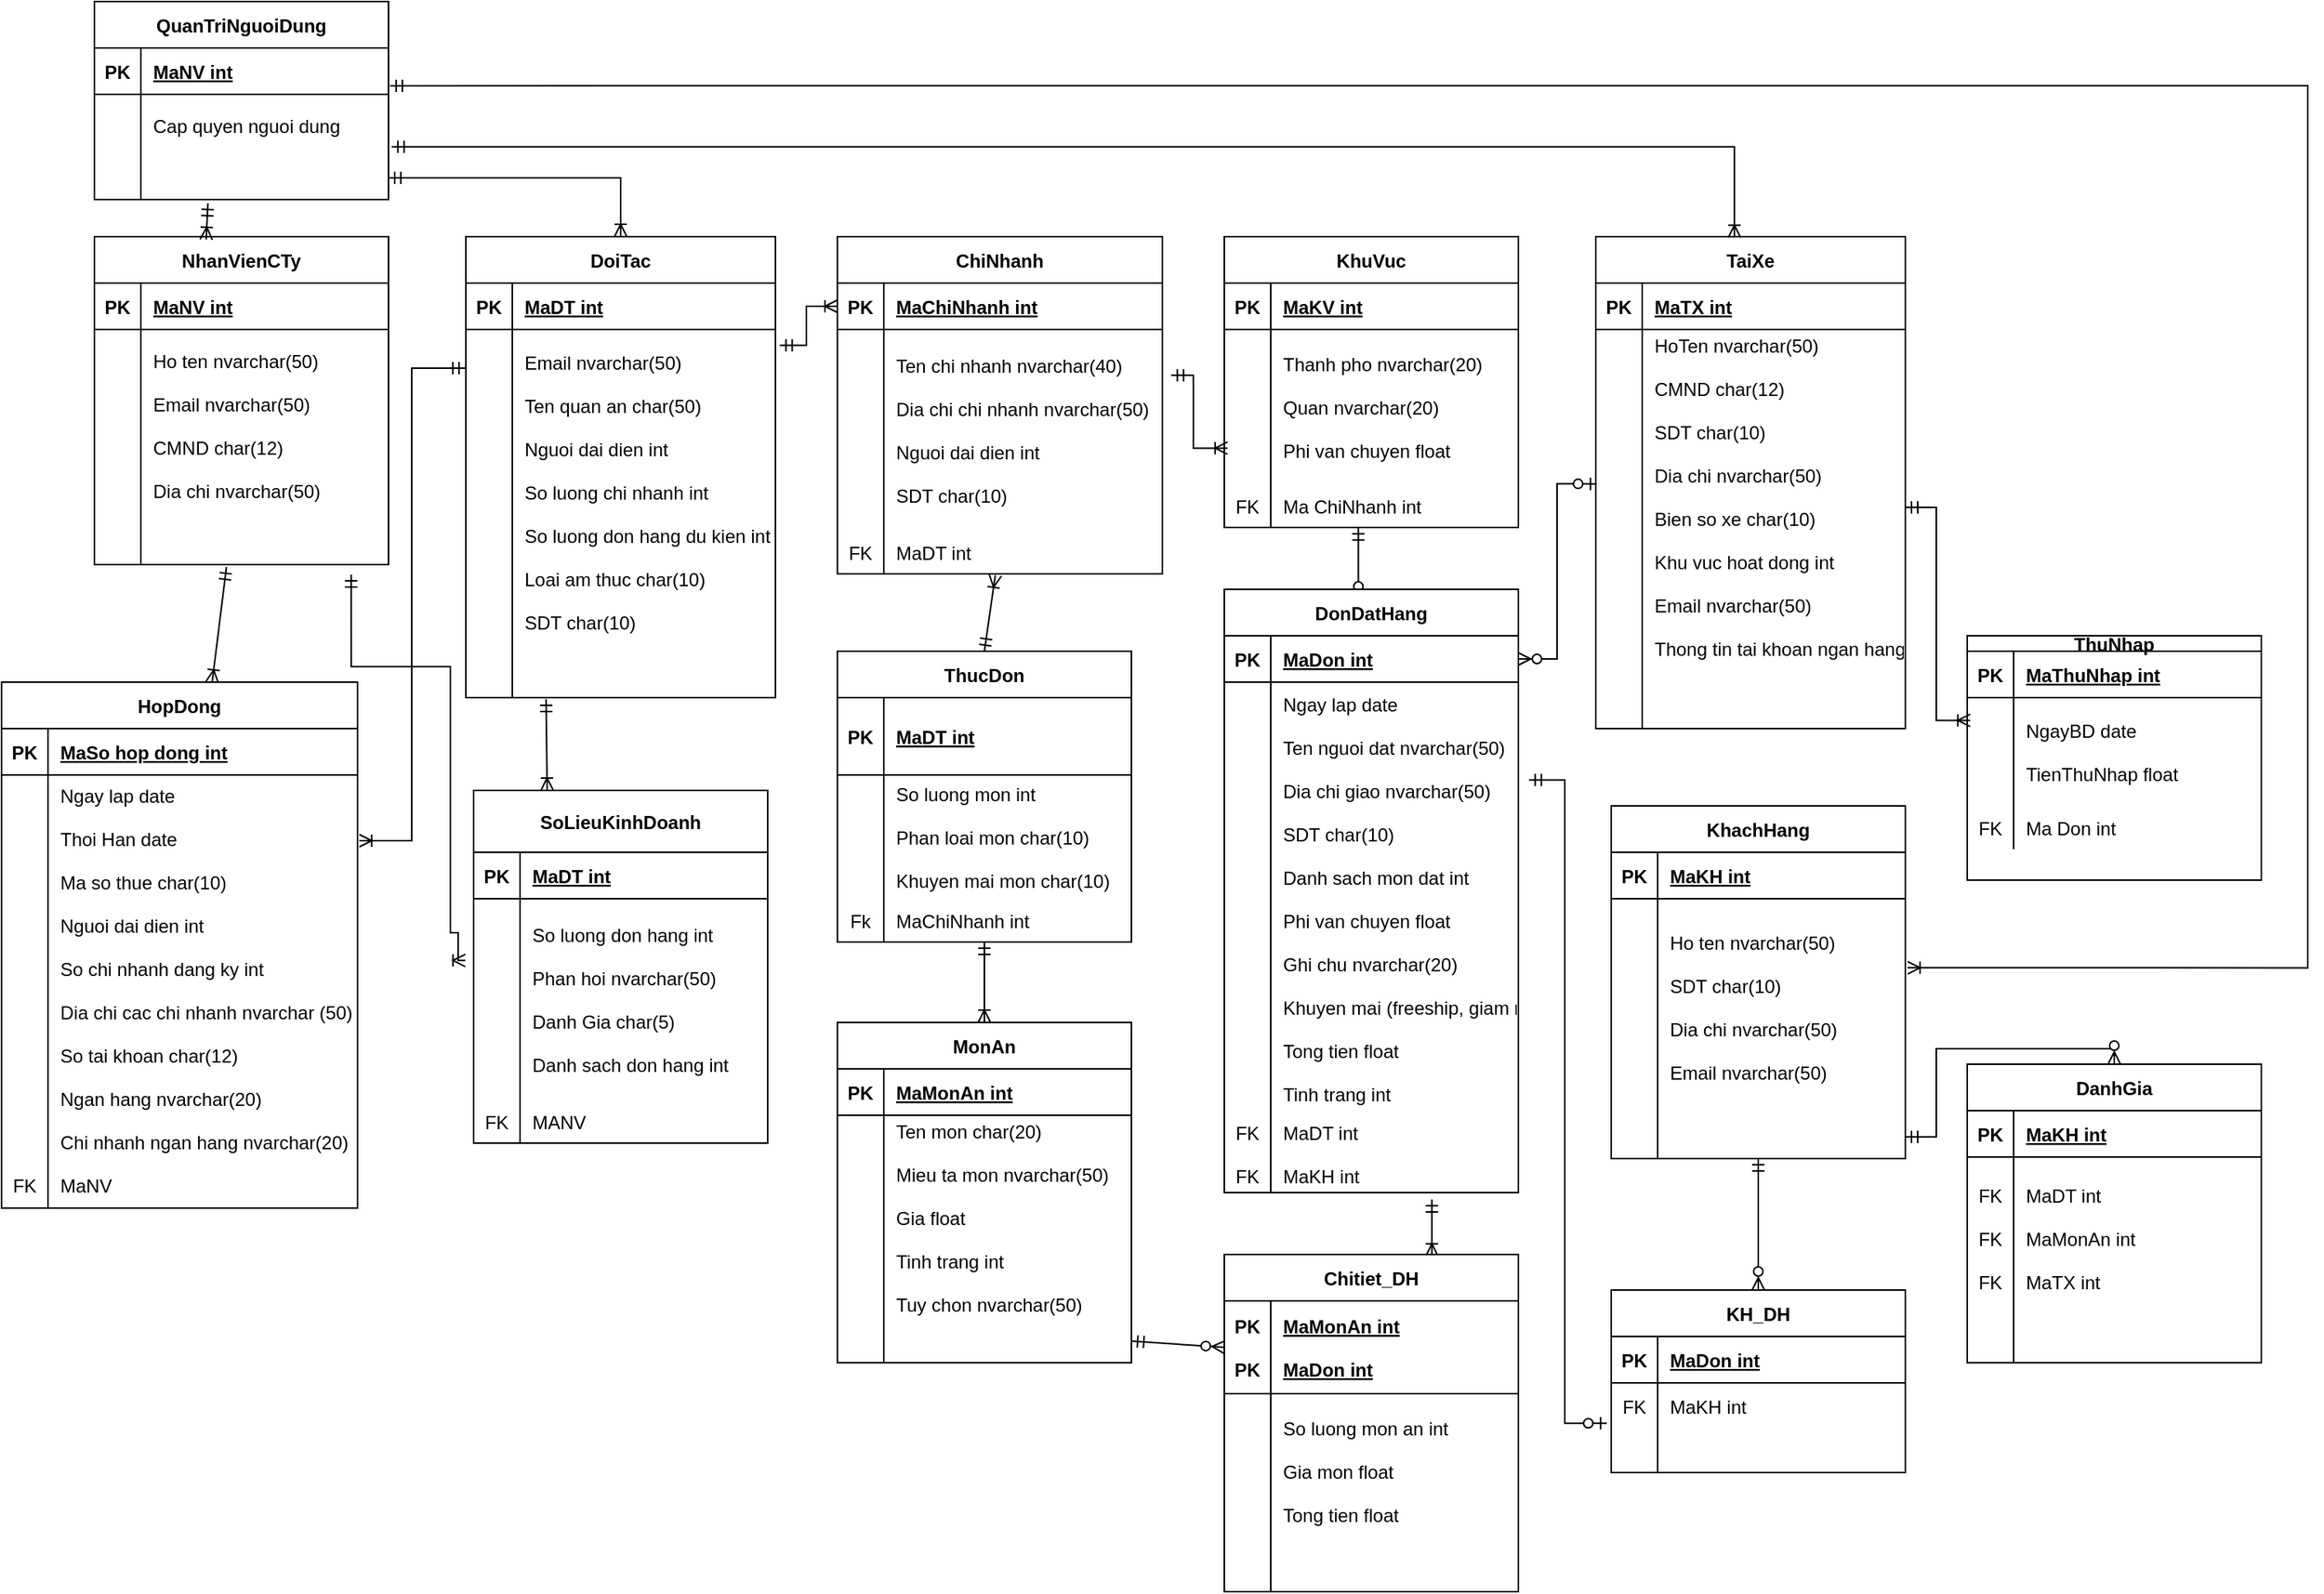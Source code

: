 <mxfile version="20.7.4" type="google"><diagram id="r2fz4ILHq86gQwr1s6bs" name="Trang-1"><mxGraphModel grid="1" page="1" gridSize="10" guides="1" tooltips="1" connect="1" arrows="1" fold="1" pageScale="1" pageWidth="827" pageHeight="1169" math="0" shadow="0"><root><mxCell id="0"/><mxCell id="1" parent="0"/><mxCell id="AtTzRY32a4ylW0jCszQ0-5" value="" style="fontSize=12;html=1;endArrow=ERoneToMany;startArrow=ERmandOne;rounded=0;exitX=1.014;exitY=0.049;exitDx=0;exitDy=0;exitPerimeter=0;entryX=0;entryY=0.5;entryDx=0;entryDy=0;edgeStyle=orthogonalEdgeStyle;" edge="1" parent="1" source="dkpzI61WSaKJGHNTbj7B-32" target="dkpzI61WSaKJGHNTbj7B-60"><mxGeometry width="100" height="100" relative="1" as="geometry"><mxPoint x="390.8" y="75.943" as="sourcePoint"/><mxPoint x="470.16" y="107.1" as="targetPoint"/></mxGeometry></mxCell><mxCell id="AtTzRY32a4ylW0jCszQ0-14" value="" style="fontSize=12;html=1;endArrow=ERoneToMany;startArrow=ERmandOne;rounded=0;exitX=-0.002;exitY=0.119;exitDx=0;exitDy=0;entryX=1.005;entryY=0.17;entryDx=0;entryDy=0;entryPerimeter=0;exitPerimeter=0;edgeStyle=orthogonalEdgeStyle;" edge="1" parent="1" source="dkpzI61WSaKJGHNTbj7B-32" target="dkpzI61WSaKJGHNTbj7B-5"><mxGeometry width="100" height="100" relative="1" as="geometry"><mxPoint x="230" y="88.75" as="sourcePoint"/><mxPoint x="173.52" y="224.63" as="targetPoint"/></mxGeometry></mxCell><mxCell id="e-iY6rWBads49tqQGcOR-9" value="" style="fontSize=12;html=1;endArrow=ERoneToMany;startArrow=ERmandOne;rounded=0;entryX=0.5;entryY=0;entryDx=0;entryDy=0;" edge="1" parent="1" source="dkpzI61WSaKJGHNTbj7B-87" target="dkpzI61WSaKJGHNTbj7B-90"><mxGeometry width="100" height="100" relative="1" as="geometry"><mxPoint x="642.56" y="468.78" as="sourcePoint"/><mxPoint x="730" y="360" as="targetPoint"/></mxGeometry></mxCell><mxCell id="PHEJnbkoMaHScp07sCdN-1" value="" style="fontSize=12;html=1;endArrow=ERoneToMany;startArrow=ERmandOne;rounded=0;exitX=1.027;exitY=0.228;exitDx=0;exitDy=0;entryX=0.011;entryY=0.767;entryDx=0;entryDy=0;entryPerimeter=0;exitPerimeter=0;edgeStyle=orthogonalEdgeStyle;" edge="1" parent="1" source="dkpzI61WSaKJGHNTbj7B-63" target="dkpzI61WSaKJGHNTbj7B-73"><mxGeometry width="100" height="100" relative="1" as="geometry"><mxPoint x="631.92" y="108.9" as="sourcePoint"/><mxPoint x="735.52" y="-45.32" as="targetPoint"/></mxGeometry></mxCell><mxCell id="PHEJnbkoMaHScp07sCdN-3" value="" style="fontSize=12;html=1;endArrow=ERoneToMany;startArrow=ERmandOne;rounded=0;exitX=0.5;exitY=0;exitDx=0;exitDy=0;entryX=0.486;entryY=1.028;entryDx=0;entryDy=0;entryPerimeter=0;" edge="1" parent="1" source="dkpzI61WSaKJGHNTbj7B-80" target="dkpzI61WSaKJGHNTbj7B-66"><mxGeometry width="100" height="100" relative="1" as="geometry"><mxPoint x="560" y="420" as="sourcePoint"/><mxPoint x="548.88" y="171.6" as="targetPoint"/></mxGeometry></mxCell><mxCell id="PHEJnbkoMaHScp07sCdN-4" value="" style="fontSize=12;html=1;endArrow=ERzeroToMany;startArrow=ERmandOne;rounded=0;exitX=1;exitY=0.5;exitDx=0;exitDy=0;entryX=0;entryY=0.5;entryDx=0;entryDy=0;" edge="1" parent="1" source="dkpzI61WSaKJGHNTbj7B-97" target="dkpzI61WSaKJGHNTbj7B-116"><mxGeometry width="100" height="100" relative="1" as="geometry"><mxPoint x="826.8" y="421.44" as="sourcePoint"/><mxPoint x="858.4" y="510.18" as="targetPoint"/></mxGeometry></mxCell><mxCell id="PHEJnbkoMaHScp07sCdN-5" value="" style="fontSize=12;html=1;endArrow=ERoneToMany;startArrow=ERmandOne;rounded=0;entryX=0.706;entryY=0.005;entryDx=0;entryDy=0;entryPerimeter=0;exitX=0.706;exitY=1.089;exitDx=0;exitDy=0;exitPerimeter=0;" edge="1" parent="1" source="dkpzI61WSaKJGHNTbj7B-111" target="dkpzI61WSaKJGHNTbj7B-115"><mxGeometry width="100" height="100" relative="1" as="geometry"><mxPoint x="700" y="150" as="sourcePoint"/><mxPoint x="921.6" y="546.18" as="targetPoint"/></mxGeometry></mxCell><mxCell id="PHEJnbkoMaHScp07sCdN-9" value="" style="fontSize=12;html=1;endArrow=ERzeroToMany;startArrow=ERmandOne;rounded=0;entryX=0.5;entryY=0;entryDx=0;entryDy=0;edgeStyle=orthogonalEdgeStyle;" edge="1" parent="1" source="dkpzI61WSaKJGHNTbj7B-143" target="dkpzI61WSaKJGHNTbj7B-156"><mxGeometry width="100" height="100" relative="1" as="geometry"><mxPoint x="1289.6" y="230.99" as="sourcePoint"/><mxPoint x="1288.8" y="286.22" as="targetPoint"/></mxGeometry></mxCell><mxCell id="PHEJnbkoMaHScp07sCdN-10" value="" style="fontSize=12;html=1;endArrow=ERzeroToMany;startArrow=ERzeroToOne;rounded=0;entryX=1;entryY=0.5;entryDx=0;entryDy=0;exitX=0.003;exitY=0.434;exitDx=0;exitDy=0;exitPerimeter=0;edgeStyle=orthogonalEdgeStyle;" edge="1" parent="1" source="dkpzI61WSaKJGHNTbj7B-129" target="dkpzI61WSaKJGHNTbj7B-105"><mxGeometry width="100" height="100" relative="1" as="geometry"><mxPoint x="1028" y="-59.44" as="sourcePoint"/><mxPoint x="1030.08" y="60.0" as="targetPoint"/></mxGeometry></mxCell><mxCell id="PHEJnbkoMaHScp07sCdN-13" value="" style="fontSize=12;html=1;endArrow=ERoneToMany;startArrow=ERmandOne;rounded=0;entryX=0.25;entryY=0;entryDx=0;entryDy=0;exitX=0.259;exitY=1.036;exitDx=0;exitDy=0;exitPerimeter=0;" edge="1" parent="1" source="dkpzI61WSaKJGHNTbj7B-35" target="dkpzI61WSaKJGHNTbj7B-49"><mxGeometry width="100" height="100" relative="1" as="geometry"><mxPoint x="300" y="160" as="sourcePoint"/><mxPoint x="477.6" y="-179.0" as="targetPoint"/></mxGeometry></mxCell><mxCell id="PHEJnbkoMaHScp07sCdN-14" value="" style="fontSize=12;html=1;endArrow=ERzeroToMany;startArrow=ERmandOne;rounded=0;exitX=0.456;exitY=1.005;exitDx=0;exitDy=0;exitPerimeter=0;entryX=0.456;entryY=0.026;entryDx=0;entryDy=0;entryPerimeter=0;" edge="1" parent="1" source="dkpzI61WSaKJGHNTbj7B-76" target="dkpzI61WSaKJGHNTbj7B-104"><mxGeometry width="100" height="100" relative="1" as="geometry"><mxPoint x="829.92" y="4.06" as="sourcePoint"/><mxPoint x="988.96" y="55.6" as="targetPoint"/></mxGeometry></mxCell><mxCell id="PHEJnbkoMaHScp07sCdN-15" value="" style="fontSize=12;html=1;endArrow=ERoneToMany;startArrow=ERmandOne;rounded=0;exitX=0.449;exitY=1.057;exitDx=0;exitDy=0;exitPerimeter=0;" edge="1" parent="1" source="dkpzI61WSaKJGHNTbj7B-46" target="dkpzI61WSaKJGHNTbj7B-1"><mxGeometry width="100" height="100" relative="1" as="geometry"><mxPoint x="75" y="60" as="sourcePoint"/><mxPoint x="90.0" y="120" as="targetPoint"/></mxGeometry></mxCell><mxCell id="PHEJnbkoMaHScp07sCdN-16" value="" style="fontSize=12;html=1;endArrow=ERoneToMany;startArrow=ERmandOne;rounded=0;entryX=-0.028;entryY=0.307;entryDx=0;entryDy=0;entryPerimeter=0;exitX=0.873;exitY=1.23;exitDx=0;exitDy=0;exitPerimeter=0;edgeStyle=orthogonalEdgeStyle;" edge="1" parent="1" source="dkpzI61WSaKJGHNTbj7B-46" target="dkpzI61WSaKJGHNTbj7B-53"><mxGeometry width="100" height="100" relative="1" as="geometry"><mxPoint x="130.0" y="-110.0" as="sourcePoint"/><mxPoint x="480" y="-165.0" as="targetPoint"/><Array as="points"><mxPoint x="146" y="110"/><mxPoint x="210" y="110"/><mxPoint x="210" y="282"/><mxPoint x="215" y="282"/></Array></mxGeometry></mxCell><mxCell id="dkpzI61WSaKJGHNTbj7B-1" value="HopDong" style="shape=table;startSize=30;container=1;collapsible=1;childLayout=tableLayout;fixedRows=1;rowLines=0;fontStyle=1;align=center;resizeLast=1;" vertex="1" parent="1"><mxGeometry x="-80" y="120" width="230" height="340" as="geometry"/></mxCell><mxCell id="dkpzI61WSaKJGHNTbj7B-2" value="" style="shape=tableRow;horizontal=0;startSize=0;swimlaneHead=0;swimlaneBody=0;fillColor=none;collapsible=0;dropTarget=0;points=[[0,0.5],[1,0.5]];portConstraint=eastwest;top=0;left=0;right=0;bottom=1;" vertex="1" parent="dkpzI61WSaKJGHNTbj7B-1"><mxGeometry y="30" width="230" height="30" as="geometry"/></mxCell><mxCell id="dkpzI61WSaKJGHNTbj7B-3" value="PK" style="shape=partialRectangle;connectable=0;fillColor=none;top=0;left=0;bottom=0;right=0;fontStyle=1;overflow=hidden;" vertex="1" parent="dkpzI61WSaKJGHNTbj7B-2"><mxGeometry width="30" height="30" as="geometry"><mxRectangle width="30" height="30" as="alternateBounds"/></mxGeometry></mxCell><mxCell id="dkpzI61WSaKJGHNTbj7B-4" value="MaSo hop dong int" style="shape=partialRectangle;connectable=0;fillColor=none;top=0;left=0;bottom=0;right=0;align=left;spacingLeft=6;fontStyle=5;overflow=hidden;" vertex="1" parent="dkpzI61WSaKJGHNTbj7B-2"><mxGeometry x="30" width="200" height="30" as="geometry"><mxRectangle width="200" height="30" as="alternateBounds"/></mxGeometry></mxCell><mxCell id="dkpzI61WSaKJGHNTbj7B-5" value="" style="shape=tableRow;horizontal=0;startSize=0;swimlaneHead=0;swimlaneBody=0;fillColor=none;collapsible=0;dropTarget=0;points=[[0,0.5],[1,0.5]];portConstraint=eastwest;top=0;left=0;right=0;bottom=0;" vertex="1" parent="dkpzI61WSaKJGHNTbj7B-1"><mxGeometry y="60" width="230" height="250" as="geometry"/></mxCell><mxCell id="dkpzI61WSaKJGHNTbj7B-6" value="" style="shape=partialRectangle;connectable=0;fillColor=none;top=0;left=0;bottom=0;right=0;editable=1;overflow=hidden;" vertex="1" parent="dkpzI61WSaKJGHNTbj7B-5"><mxGeometry width="30" height="250" as="geometry"><mxRectangle width="30" height="250" as="alternateBounds"/></mxGeometry></mxCell><mxCell id="dkpzI61WSaKJGHNTbj7B-7" value="Ngay lap date&#10;&#10;Thoi Han date&#10;&#10;Ma so thue char(10)&#10;&#10;Nguoi dai dien int&#10;&#10;So chi nhanh dang ky int&#10;&#10;Dia chi cac chi nhanh nvarchar (50)&#10;&#10;So tai khoan char(12)&#10;&#10;Ngan hang nvarchar(20)&#10;&#10;Chi nhanh ngan hang nvarchar(20)" style="shape=partialRectangle;connectable=0;fillColor=none;top=0;left=0;bottom=0;right=0;align=left;spacingLeft=6;overflow=hidden;" vertex="1" parent="dkpzI61WSaKJGHNTbj7B-5"><mxGeometry x="30" width="200" height="250" as="geometry"><mxRectangle width="200" height="250" as="alternateBounds"/></mxGeometry></mxCell><mxCell id="dkpzI61WSaKJGHNTbj7B-11" value="" style="shape=tableRow;horizontal=0;startSize=0;swimlaneHead=0;swimlaneBody=0;fillColor=none;collapsible=0;dropTarget=0;points=[[0,0.5],[1,0.5]];portConstraint=eastwest;top=0;left=0;right=0;bottom=0;" vertex="1" parent="dkpzI61WSaKJGHNTbj7B-1"><mxGeometry y="310" width="230" height="30" as="geometry"/></mxCell><mxCell id="dkpzI61WSaKJGHNTbj7B-12" value="FK" style="shape=partialRectangle;connectable=0;fillColor=none;top=0;left=0;bottom=0;right=0;editable=1;overflow=hidden;" vertex="1" parent="dkpzI61WSaKJGHNTbj7B-11"><mxGeometry width="30" height="30" as="geometry"><mxRectangle width="30" height="30" as="alternateBounds"/></mxGeometry></mxCell><mxCell id="dkpzI61WSaKJGHNTbj7B-13" value="MaNV" style="shape=partialRectangle;connectable=0;fillColor=none;top=0;left=0;bottom=0;right=0;align=left;spacingLeft=6;overflow=hidden;" vertex="1" parent="dkpzI61WSaKJGHNTbj7B-11"><mxGeometry x="30" width="200" height="30" as="geometry"><mxRectangle width="200" height="30" as="alternateBounds"/></mxGeometry></mxCell><mxCell id="dkpzI61WSaKJGHNTbj7B-28" value="DoiTac" style="shape=table;startSize=30;container=1;collapsible=1;childLayout=tableLayout;fixedRows=1;rowLines=0;fontStyle=1;align=center;resizeLast=1;" vertex="1" parent="1"><mxGeometry x="220" y="-168" width="200" height="298" as="geometry"/></mxCell><mxCell id="dkpzI61WSaKJGHNTbj7B-29" value="" style="shape=tableRow;horizontal=0;startSize=0;swimlaneHead=0;swimlaneBody=0;fillColor=none;collapsible=0;dropTarget=0;points=[[0,0.5],[1,0.5]];portConstraint=eastwest;top=0;left=0;right=0;bottom=1;" vertex="1" parent="dkpzI61WSaKJGHNTbj7B-28"><mxGeometry y="30" width="200" height="30" as="geometry"/></mxCell><mxCell id="dkpzI61WSaKJGHNTbj7B-30" value="PK" style="shape=partialRectangle;connectable=0;fillColor=none;top=0;left=0;bottom=0;right=0;fontStyle=1;overflow=hidden;" vertex="1" parent="dkpzI61WSaKJGHNTbj7B-29"><mxGeometry width="30" height="30" as="geometry"><mxRectangle width="30" height="30" as="alternateBounds"/></mxGeometry></mxCell><mxCell id="dkpzI61WSaKJGHNTbj7B-31" value="MaDT int" style="shape=partialRectangle;connectable=0;fillColor=none;top=0;left=0;bottom=0;right=0;align=left;spacingLeft=6;fontStyle=5;overflow=hidden;" vertex="1" parent="dkpzI61WSaKJGHNTbj7B-29"><mxGeometry x="30" width="170" height="30" as="geometry"><mxRectangle width="170" height="30" as="alternateBounds"/></mxGeometry></mxCell><mxCell id="dkpzI61WSaKJGHNTbj7B-32" value="" style="shape=tableRow;horizontal=0;startSize=0;swimlaneHead=0;swimlaneBody=0;fillColor=none;collapsible=0;dropTarget=0;points=[[0,0.5],[1,0.5]];portConstraint=eastwest;top=0;left=0;right=0;bottom=0;" vertex="1" parent="dkpzI61WSaKJGHNTbj7B-28"><mxGeometry y="60" width="200" height="210" as="geometry"/></mxCell><mxCell id="dkpzI61WSaKJGHNTbj7B-33" value="" style="shape=partialRectangle;connectable=0;fillColor=none;top=0;left=0;bottom=0;right=0;editable=1;overflow=hidden;" vertex="1" parent="dkpzI61WSaKJGHNTbj7B-32"><mxGeometry width="30" height="210" as="geometry"><mxRectangle width="30" height="210" as="alternateBounds"/></mxGeometry></mxCell><mxCell id="dkpzI61WSaKJGHNTbj7B-34" value="Email nvarchar(50)&#10;&#10;Ten quan an char(50)&#10;&#10;Nguoi dai dien int&#10;&#10;So luong chi nhanh int&#10;&#10;So luong don hang du kien int&#10; &#10;Loai am thuc char(10)&#10;&#10;SDT char(10)" style="shape=partialRectangle;connectable=0;fillColor=none;top=0;left=0;bottom=0;right=0;align=left;spacingLeft=6;overflow=hidden;" vertex="1" parent="dkpzI61WSaKJGHNTbj7B-32"><mxGeometry x="30" width="170" height="210" as="geometry"><mxRectangle width="170" height="210" as="alternateBounds"/></mxGeometry></mxCell><mxCell id="dkpzI61WSaKJGHNTbj7B-35" value="" style="shape=tableRow;horizontal=0;startSize=0;swimlaneHead=0;swimlaneBody=0;fillColor=none;collapsible=0;dropTarget=0;points=[[0,0.5],[1,0.5]];portConstraint=eastwest;top=0;left=0;right=0;bottom=0;" vertex="1" parent="dkpzI61WSaKJGHNTbj7B-28"><mxGeometry y="270" width="200" height="28" as="geometry"/></mxCell><mxCell id="dkpzI61WSaKJGHNTbj7B-36" value="" style="shape=partialRectangle;connectable=0;fillColor=none;top=0;left=0;bottom=0;right=0;editable=1;overflow=hidden;" vertex="1" parent="dkpzI61WSaKJGHNTbj7B-35"><mxGeometry width="30" height="28" as="geometry"><mxRectangle width="30" height="28" as="alternateBounds"/></mxGeometry></mxCell><mxCell id="dkpzI61WSaKJGHNTbj7B-37" value="" style="shape=partialRectangle;connectable=0;fillColor=none;top=0;left=0;bottom=0;right=0;align=left;spacingLeft=6;overflow=hidden;" vertex="1" parent="dkpzI61WSaKJGHNTbj7B-35"><mxGeometry x="30" width="170" height="28" as="geometry"><mxRectangle width="170" height="28" as="alternateBounds"/></mxGeometry></mxCell><mxCell id="dkpzI61WSaKJGHNTbj7B-39" value="NhanVienCTy" style="shape=table;startSize=30;container=1;collapsible=1;childLayout=tableLayout;fixedRows=1;rowLines=0;fontStyle=1;align=center;resizeLast=1;" vertex="1" parent="1"><mxGeometry x="-20" y="-168" width="190" height="212" as="geometry"/></mxCell><mxCell id="dkpzI61WSaKJGHNTbj7B-40" value="" style="shape=tableRow;horizontal=0;startSize=0;swimlaneHead=0;swimlaneBody=0;fillColor=none;collapsible=0;dropTarget=0;points=[[0,0.5],[1,0.5]];portConstraint=eastwest;top=0;left=0;right=0;bottom=1;" vertex="1" parent="dkpzI61WSaKJGHNTbj7B-39"><mxGeometry y="30" width="190" height="30" as="geometry"/></mxCell><mxCell id="dkpzI61WSaKJGHNTbj7B-41" value="PK" style="shape=partialRectangle;connectable=0;fillColor=none;top=0;left=0;bottom=0;right=0;fontStyle=1;overflow=hidden;" vertex="1" parent="dkpzI61WSaKJGHNTbj7B-40"><mxGeometry width="30" height="30" as="geometry"><mxRectangle width="30" height="30" as="alternateBounds"/></mxGeometry></mxCell><mxCell id="dkpzI61WSaKJGHNTbj7B-42" value="MaNV int" style="shape=partialRectangle;connectable=0;fillColor=none;top=0;left=0;bottom=0;right=0;align=left;spacingLeft=6;fontStyle=5;overflow=hidden;" vertex="1" parent="dkpzI61WSaKJGHNTbj7B-40"><mxGeometry x="30" width="160" height="30" as="geometry"><mxRectangle width="160" height="30" as="alternateBounds"/></mxGeometry></mxCell><mxCell id="dkpzI61WSaKJGHNTbj7B-43" value="" style="shape=tableRow;horizontal=0;startSize=0;swimlaneHead=0;swimlaneBody=0;fillColor=none;collapsible=0;dropTarget=0;points=[[0,0.5],[1,0.5]];portConstraint=eastwest;top=0;left=0;right=0;bottom=0;" vertex="1" parent="dkpzI61WSaKJGHNTbj7B-39"><mxGeometry y="60" width="190" height="124" as="geometry"/></mxCell><mxCell id="dkpzI61WSaKJGHNTbj7B-44" value="" style="shape=partialRectangle;connectable=0;fillColor=none;top=0;left=0;bottom=0;right=0;editable=1;overflow=hidden;" vertex="1" parent="dkpzI61WSaKJGHNTbj7B-43"><mxGeometry width="30" height="124" as="geometry"><mxRectangle width="30" height="124" as="alternateBounds"/></mxGeometry></mxCell><mxCell id="dkpzI61WSaKJGHNTbj7B-45" value="Ho ten nvarchar(50)&#10;&#10;Email nvarchar(50)&#10;&#10;CMND char(12)&#10;&#10;Dia chi nvarchar(50)" style="shape=partialRectangle;connectable=0;fillColor=none;top=0;left=0;bottom=0;right=0;align=left;spacingLeft=6;overflow=hidden;" vertex="1" parent="dkpzI61WSaKJGHNTbj7B-43"><mxGeometry x="30" width="160" height="124" as="geometry"><mxRectangle width="160" height="124" as="alternateBounds"/></mxGeometry></mxCell><mxCell id="dkpzI61WSaKJGHNTbj7B-46" value="" style="shape=tableRow;horizontal=0;startSize=0;swimlaneHead=0;swimlaneBody=0;fillColor=none;collapsible=0;dropTarget=0;points=[[0,0.5],[1,0.5]];portConstraint=eastwest;top=0;left=0;right=0;bottom=0;" vertex="1" parent="dkpzI61WSaKJGHNTbj7B-39"><mxGeometry y="184" width="190" height="28" as="geometry"/></mxCell><mxCell id="dkpzI61WSaKJGHNTbj7B-47" value="" style="shape=partialRectangle;connectable=0;fillColor=none;top=0;left=0;bottom=0;right=0;editable=1;overflow=hidden;" vertex="1" parent="dkpzI61WSaKJGHNTbj7B-46"><mxGeometry width="30" height="28" as="geometry"><mxRectangle width="30" height="28" as="alternateBounds"/></mxGeometry></mxCell><mxCell id="dkpzI61WSaKJGHNTbj7B-48" value="" style="shape=partialRectangle;connectable=0;fillColor=none;top=0;left=0;bottom=0;right=0;align=left;spacingLeft=6;overflow=hidden;" vertex="1" parent="dkpzI61WSaKJGHNTbj7B-46"><mxGeometry x="30" width="160" height="28" as="geometry"><mxRectangle width="160" height="28" as="alternateBounds"/></mxGeometry></mxCell><mxCell id="dkpzI61WSaKJGHNTbj7B-49" value="SoLieuKinhDoanh" style="shape=table;startSize=40;container=1;collapsible=1;childLayout=tableLayout;fixedRows=1;rowLines=0;fontStyle=1;align=center;resizeLast=1;" vertex="1" parent="1"><mxGeometry x="225" y="190" width="190" height="228" as="geometry"/></mxCell><mxCell id="dkpzI61WSaKJGHNTbj7B-50" value="" style="shape=tableRow;horizontal=0;startSize=0;swimlaneHead=0;swimlaneBody=0;fillColor=none;collapsible=0;dropTarget=0;points=[[0,0.5],[1,0.5]];portConstraint=eastwest;top=0;left=0;right=0;bottom=1;" vertex="1" parent="dkpzI61WSaKJGHNTbj7B-49"><mxGeometry y="40" width="190" height="30" as="geometry"/></mxCell><mxCell id="dkpzI61WSaKJGHNTbj7B-51" value="PK" style="shape=partialRectangle;connectable=0;fillColor=none;top=0;left=0;bottom=0;right=0;fontStyle=1;overflow=hidden;" vertex="1" parent="dkpzI61WSaKJGHNTbj7B-50"><mxGeometry width="30" height="30" as="geometry"><mxRectangle width="30" height="30" as="alternateBounds"/></mxGeometry></mxCell><mxCell id="dkpzI61WSaKJGHNTbj7B-52" value="MaDT int" style="shape=partialRectangle;connectable=0;fillColor=none;top=0;left=0;bottom=0;right=0;align=left;spacingLeft=6;fontStyle=5;overflow=hidden;" vertex="1" parent="dkpzI61WSaKJGHNTbj7B-50"><mxGeometry x="30" width="160" height="30" as="geometry"><mxRectangle width="160" height="30" as="alternateBounds"/></mxGeometry></mxCell><mxCell id="dkpzI61WSaKJGHNTbj7B-53" value="" style="shape=tableRow;horizontal=0;startSize=0;swimlaneHead=0;swimlaneBody=0;fillColor=none;collapsible=0;dropTarget=0;points=[[0,0.5],[1,0.5]];portConstraint=eastwest;top=0;left=0;right=0;bottom=0;" vertex="1" parent="dkpzI61WSaKJGHNTbj7B-49"><mxGeometry y="70" width="190" height="130" as="geometry"/></mxCell><mxCell id="dkpzI61WSaKJGHNTbj7B-54" value="" style="shape=partialRectangle;connectable=0;fillColor=none;top=0;left=0;bottom=0;right=0;editable=1;overflow=hidden;" vertex="1" parent="dkpzI61WSaKJGHNTbj7B-53"><mxGeometry width="30" height="130" as="geometry"><mxRectangle width="30" height="130" as="alternateBounds"/></mxGeometry></mxCell><mxCell id="dkpzI61WSaKJGHNTbj7B-55" value="So luong don hang int&#10;&#10;Phan hoi nvarchar(50)&#10;&#10;Danh Gia char(5)&#10;&#10;Danh sach don hang int" style="shape=partialRectangle;connectable=0;fillColor=none;top=0;left=0;bottom=0;right=0;align=left;spacingLeft=6;overflow=hidden;" vertex="1" parent="dkpzI61WSaKJGHNTbj7B-53"><mxGeometry x="30" width="160" height="130" as="geometry"><mxRectangle width="160" height="130" as="alternateBounds"/></mxGeometry></mxCell><mxCell id="dkpzI61WSaKJGHNTbj7B-56" value="" style="shape=tableRow;horizontal=0;startSize=0;swimlaneHead=0;swimlaneBody=0;fillColor=none;collapsible=0;dropTarget=0;points=[[0,0.5],[1,0.5]];portConstraint=eastwest;top=0;left=0;right=0;bottom=0;" vertex="1" parent="dkpzI61WSaKJGHNTbj7B-49"><mxGeometry y="200" width="190" height="28" as="geometry"/></mxCell><mxCell id="dkpzI61WSaKJGHNTbj7B-57" value="FK" style="shape=partialRectangle;connectable=0;fillColor=none;top=0;left=0;bottom=0;right=0;editable=1;overflow=hidden;" vertex="1" parent="dkpzI61WSaKJGHNTbj7B-56"><mxGeometry width="30" height="28" as="geometry"><mxRectangle width="30" height="28" as="alternateBounds"/></mxGeometry></mxCell><mxCell id="dkpzI61WSaKJGHNTbj7B-58" value="MANV" style="shape=partialRectangle;connectable=0;fillColor=none;top=0;left=0;bottom=0;right=0;align=left;spacingLeft=6;overflow=hidden;" vertex="1" parent="dkpzI61WSaKJGHNTbj7B-56"><mxGeometry x="30" width="160" height="28" as="geometry"><mxRectangle width="160" height="28" as="alternateBounds"/></mxGeometry></mxCell><mxCell id="dkpzI61WSaKJGHNTbj7B-59" value="ChiNhanh" style="shape=table;startSize=30;container=1;collapsible=1;childLayout=tableLayout;fixedRows=1;rowLines=0;fontStyle=1;align=center;resizeLast=1;" vertex="1" parent="1"><mxGeometry x="460" y="-168" width="210" height="218" as="geometry"/></mxCell><mxCell id="dkpzI61WSaKJGHNTbj7B-60" value="" style="shape=tableRow;horizontal=0;startSize=0;swimlaneHead=0;swimlaneBody=0;fillColor=none;collapsible=0;dropTarget=0;points=[[0,0.5],[1,0.5]];portConstraint=eastwest;top=0;left=0;right=0;bottom=1;" vertex="1" parent="dkpzI61WSaKJGHNTbj7B-59"><mxGeometry y="30" width="210" height="30" as="geometry"/></mxCell><mxCell id="dkpzI61WSaKJGHNTbj7B-61" value="PK" style="shape=partialRectangle;connectable=0;fillColor=none;top=0;left=0;bottom=0;right=0;fontStyle=1;overflow=hidden;" vertex="1" parent="dkpzI61WSaKJGHNTbj7B-60"><mxGeometry width="30" height="30" as="geometry"><mxRectangle width="30" height="30" as="alternateBounds"/></mxGeometry></mxCell><mxCell id="dkpzI61WSaKJGHNTbj7B-62" value="MaChiNhanh int" style="shape=partialRectangle;connectable=0;fillColor=none;top=0;left=0;bottom=0;right=0;align=left;spacingLeft=6;fontStyle=5;overflow=hidden;" vertex="1" parent="dkpzI61WSaKJGHNTbj7B-60"><mxGeometry x="30" width="180" height="30" as="geometry"><mxRectangle width="180" height="30" as="alternateBounds"/></mxGeometry></mxCell><mxCell id="dkpzI61WSaKJGHNTbj7B-63" value="" style="shape=tableRow;horizontal=0;startSize=0;swimlaneHead=0;swimlaneBody=0;fillColor=none;collapsible=0;dropTarget=0;points=[[0,0.5],[1,0.5]];portConstraint=eastwest;top=0;left=0;right=0;bottom=0;" vertex="1" parent="dkpzI61WSaKJGHNTbj7B-59"><mxGeometry y="60" width="210" height="130" as="geometry"/></mxCell><mxCell id="dkpzI61WSaKJGHNTbj7B-64" value="" style="shape=partialRectangle;connectable=0;fillColor=none;top=0;left=0;bottom=0;right=0;editable=1;overflow=hidden;" vertex="1" parent="dkpzI61WSaKJGHNTbj7B-63"><mxGeometry width="30" height="130" as="geometry"><mxRectangle width="30" height="130" as="alternateBounds"/></mxGeometry></mxCell><mxCell id="dkpzI61WSaKJGHNTbj7B-65" value="Ten chi nhanh nvarchar(40)&#10;&#10;Dia chi chi nhanh nvarchar(50)&#10;&#10;Nguoi dai dien int&#10;&#10;SDT char(10)" style="shape=partialRectangle;connectable=0;fillColor=none;top=0;left=0;bottom=0;right=0;align=left;spacingLeft=6;overflow=hidden;" vertex="1" parent="dkpzI61WSaKJGHNTbj7B-63"><mxGeometry x="30" width="180" height="130" as="geometry"><mxRectangle width="180" height="130" as="alternateBounds"/></mxGeometry></mxCell><mxCell id="dkpzI61WSaKJGHNTbj7B-66" value="" style="shape=tableRow;horizontal=0;startSize=0;swimlaneHead=0;swimlaneBody=0;fillColor=none;collapsible=0;dropTarget=0;points=[[0,0.5],[1,0.5]];portConstraint=eastwest;top=0;left=0;right=0;bottom=0;" vertex="1" parent="dkpzI61WSaKJGHNTbj7B-59"><mxGeometry y="190" width="210" height="28" as="geometry"/></mxCell><mxCell id="dkpzI61WSaKJGHNTbj7B-67" value="FK" style="shape=partialRectangle;connectable=0;fillColor=none;top=0;left=0;bottom=0;right=0;editable=1;overflow=hidden;" vertex="1" parent="dkpzI61WSaKJGHNTbj7B-66"><mxGeometry width="30" height="28" as="geometry"><mxRectangle width="30" height="28" as="alternateBounds"/></mxGeometry></mxCell><mxCell id="dkpzI61WSaKJGHNTbj7B-68" value="MaDT int" style="shape=partialRectangle;connectable=0;fillColor=none;top=0;left=0;bottom=0;right=0;align=left;spacingLeft=6;overflow=hidden;" vertex="1" parent="dkpzI61WSaKJGHNTbj7B-66"><mxGeometry x="30" width="180" height="28" as="geometry"><mxRectangle width="180" height="28" as="alternateBounds"/></mxGeometry></mxCell><mxCell id="dkpzI61WSaKJGHNTbj7B-69" value="KhuVuc" style="shape=table;startSize=30;container=1;collapsible=1;childLayout=tableLayout;fixedRows=1;rowLines=0;fontStyle=1;align=center;resizeLast=1;" vertex="1" parent="1"><mxGeometry x="710" y="-168" width="190" height="188" as="geometry"/></mxCell><mxCell id="dkpzI61WSaKJGHNTbj7B-70" value="" style="shape=tableRow;horizontal=0;startSize=0;swimlaneHead=0;swimlaneBody=0;fillColor=none;collapsible=0;dropTarget=0;points=[[0,0.5],[1,0.5]];portConstraint=eastwest;top=0;left=0;right=0;bottom=1;" vertex="1" parent="dkpzI61WSaKJGHNTbj7B-69"><mxGeometry y="30" width="190" height="30" as="geometry"/></mxCell><mxCell id="dkpzI61WSaKJGHNTbj7B-71" value="PK" style="shape=partialRectangle;connectable=0;fillColor=none;top=0;left=0;bottom=0;right=0;fontStyle=1;overflow=hidden;" vertex="1" parent="dkpzI61WSaKJGHNTbj7B-70"><mxGeometry width="30" height="30" as="geometry"><mxRectangle width="30" height="30" as="alternateBounds"/></mxGeometry></mxCell><mxCell id="dkpzI61WSaKJGHNTbj7B-72" value="MaKV int" style="shape=partialRectangle;connectable=0;fillColor=none;top=0;left=0;bottom=0;right=0;align=left;spacingLeft=6;fontStyle=5;overflow=hidden;" vertex="1" parent="dkpzI61WSaKJGHNTbj7B-70"><mxGeometry x="30" width="160" height="30" as="geometry"><mxRectangle width="160" height="30" as="alternateBounds"/></mxGeometry></mxCell><mxCell id="dkpzI61WSaKJGHNTbj7B-73" value="" style="shape=tableRow;horizontal=0;startSize=0;swimlaneHead=0;swimlaneBody=0;fillColor=none;collapsible=0;dropTarget=0;points=[[0,0.5],[1,0.5]];portConstraint=eastwest;top=0;left=0;right=0;bottom=0;" vertex="1" parent="dkpzI61WSaKJGHNTbj7B-69"><mxGeometry y="60" width="190" height="100" as="geometry"/></mxCell><mxCell id="dkpzI61WSaKJGHNTbj7B-74" value="" style="shape=partialRectangle;connectable=0;fillColor=none;top=0;left=0;bottom=0;right=0;editable=1;overflow=hidden;" vertex="1" parent="dkpzI61WSaKJGHNTbj7B-73"><mxGeometry width="30" height="100" as="geometry"><mxRectangle width="30" height="100" as="alternateBounds"/></mxGeometry></mxCell><mxCell id="dkpzI61WSaKJGHNTbj7B-75" value="Thanh pho nvarchar(20)&#10;&#10;Quan nvarchar(20)&#10;&#10;Phi van chuyen float" style="shape=partialRectangle;connectable=0;fillColor=none;top=0;left=0;bottom=0;right=0;align=left;spacingLeft=6;overflow=hidden;" vertex="1" parent="dkpzI61WSaKJGHNTbj7B-73"><mxGeometry x="30" width="160" height="100" as="geometry"><mxRectangle width="160" height="100" as="alternateBounds"/></mxGeometry></mxCell><mxCell id="dkpzI61WSaKJGHNTbj7B-76" value="" style="shape=tableRow;horizontal=0;startSize=0;swimlaneHead=0;swimlaneBody=0;fillColor=none;collapsible=0;dropTarget=0;points=[[0,0.5],[1,0.5]];portConstraint=eastwest;top=0;left=0;right=0;bottom=0;" vertex="1" parent="dkpzI61WSaKJGHNTbj7B-69"><mxGeometry y="160" width="190" height="28" as="geometry"/></mxCell><mxCell id="dkpzI61WSaKJGHNTbj7B-77" value="FK" style="shape=partialRectangle;connectable=0;fillColor=none;top=0;left=0;bottom=0;right=0;editable=1;overflow=hidden;" vertex="1" parent="dkpzI61WSaKJGHNTbj7B-76"><mxGeometry width="30" height="28" as="geometry"><mxRectangle width="30" height="28" as="alternateBounds"/></mxGeometry></mxCell><mxCell id="dkpzI61WSaKJGHNTbj7B-78" value="Ma ChiNhanh int" style="shape=partialRectangle;connectable=0;fillColor=none;top=0;left=0;bottom=0;right=0;align=left;spacingLeft=6;overflow=hidden;" vertex="1" parent="dkpzI61WSaKJGHNTbj7B-76"><mxGeometry x="30" width="160" height="28" as="geometry"><mxRectangle width="160" height="28" as="alternateBounds"/></mxGeometry></mxCell><mxCell id="dkpzI61WSaKJGHNTbj7B-80" value="ThucDon" style="shape=table;startSize=30;container=1;collapsible=1;childLayout=tableLayout;fixedRows=1;rowLines=0;fontStyle=1;align=center;resizeLast=1;" vertex="1" parent="1"><mxGeometry x="460" y="100" width="190" height="188" as="geometry"/></mxCell><mxCell id="dkpzI61WSaKJGHNTbj7B-81" value="" style="shape=tableRow;horizontal=0;startSize=0;swimlaneHead=0;swimlaneBody=0;fillColor=none;collapsible=0;dropTarget=0;points=[[0,0.5],[1,0.5]];portConstraint=eastwest;top=0;left=0;right=0;bottom=1;" vertex="1" parent="dkpzI61WSaKJGHNTbj7B-80"><mxGeometry y="30" width="190" height="50" as="geometry"/></mxCell><mxCell id="dkpzI61WSaKJGHNTbj7B-82" value="PK" style="shape=partialRectangle;connectable=0;fillColor=none;top=0;left=0;bottom=0;right=0;fontStyle=1;overflow=hidden;" vertex="1" parent="dkpzI61WSaKJGHNTbj7B-81"><mxGeometry width="30" height="50" as="geometry"><mxRectangle width="30" height="50" as="alternateBounds"/></mxGeometry></mxCell><mxCell id="dkpzI61WSaKJGHNTbj7B-83" value="MaDT int" style="shape=partialRectangle;connectable=0;fillColor=none;top=0;left=0;bottom=0;right=0;align=left;spacingLeft=6;fontStyle=5;overflow=hidden;" vertex="1" parent="dkpzI61WSaKJGHNTbj7B-81"><mxGeometry x="30" width="160" height="50" as="geometry"><mxRectangle width="160" height="50" as="alternateBounds"/></mxGeometry></mxCell><mxCell id="dkpzI61WSaKJGHNTbj7B-84" value="" style="shape=tableRow;horizontal=0;startSize=0;swimlaneHead=0;swimlaneBody=0;fillColor=none;collapsible=0;dropTarget=0;points=[[0,0.5],[1,0.5]];portConstraint=eastwest;top=0;left=0;right=0;bottom=0;" vertex="1" parent="dkpzI61WSaKJGHNTbj7B-80"><mxGeometry y="80" width="190" height="80" as="geometry"/></mxCell><mxCell id="dkpzI61WSaKJGHNTbj7B-85" value="" style="shape=partialRectangle;connectable=0;fillColor=none;top=0;left=0;bottom=0;right=0;editable=1;overflow=hidden;" vertex="1" parent="dkpzI61WSaKJGHNTbj7B-84"><mxGeometry width="30" height="80" as="geometry"><mxRectangle width="30" height="80" as="alternateBounds"/></mxGeometry></mxCell><mxCell id="dkpzI61WSaKJGHNTbj7B-86" value="So luong mon int&#10;&#10;Phan loai mon char(10)&#10;&#10;Khuyen mai mon char(10)" style="shape=partialRectangle;connectable=0;fillColor=none;top=0;left=0;bottom=0;right=0;align=left;spacingLeft=6;overflow=hidden;" vertex="1" parent="dkpzI61WSaKJGHNTbj7B-84"><mxGeometry x="30" width="160" height="80" as="geometry"><mxRectangle width="160" height="80" as="alternateBounds"/></mxGeometry></mxCell><mxCell id="dkpzI61WSaKJGHNTbj7B-87" value="" style="shape=tableRow;horizontal=0;startSize=0;swimlaneHead=0;swimlaneBody=0;fillColor=none;collapsible=0;dropTarget=0;points=[[0,0.5],[1,0.5]];portConstraint=eastwest;top=0;left=0;right=0;bottom=0;" vertex="1" parent="dkpzI61WSaKJGHNTbj7B-80"><mxGeometry y="160" width="190" height="28" as="geometry"/></mxCell><mxCell id="dkpzI61WSaKJGHNTbj7B-88" value="Fk" style="shape=partialRectangle;connectable=0;fillColor=none;top=0;left=0;bottom=0;right=0;editable=1;overflow=hidden;" vertex="1" parent="dkpzI61WSaKJGHNTbj7B-87"><mxGeometry width="30" height="28" as="geometry"><mxRectangle width="30" height="28" as="alternateBounds"/></mxGeometry></mxCell><mxCell id="dkpzI61WSaKJGHNTbj7B-89" value="MaChiNhanh int" style="shape=partialRectangle;connectable=0;fillColor=none;top=0;left=0;bottom=0;right=0;align=left;spacingLeft=6;overflow=hidden;" vertex="1" parent="dkpzI61WSaKJGHNTbj7B-87"><mxGeometry x="30" width="160" height="28" as="geometry"><mxRectangle width="160" height="28" as="alternateBounds"/></mxGeometry></mxCell><mxCell id="dkpzI61WSaKJGHNTbj7B-90" value="MonAn" style="shape=table;startSize=30;container=1;collapsible=1;childLayout=tableLayout;fixedRows=1;rowLines=0;fontStyle=1;align=center;resizeLast=1;" vertex="1" parent="1"><mxGeometry x="460" y="340" width="190" height="220" as="geometry"/></mxCell><mxCell id="dkpzI61WSaKJGHNTbj7B-91" value="" style="shape=tableRow;horizontal=0;startSize=0;swimlaneHead=0;swimlaneBody=0;fillColor=none;collapsible=0;dropTarget=0;points=[[0,0.5],[1,0.5]];portConstraint=eastwest;top=0;left=0;right=0;bottom=1;" vertex="1" parent="dkpzI61WSaKJGHNTbj7B-90"><mxGeometry y="30" width="190" height="30" as="geometry"/></mxCell><mxCell id="dkpzI61WSaKJGHNTbj7B-92" value="PK" style="shape=partialRectangle;connectable=0;fillColor=none;top=0;left=0;bottom=0;right=0;fontStyle=1;overflow=hidden;" vertex="1" parent="dkpzI61WSaKJGHNTbj7B-91"><mxGeometry width="30" height="30" as="geometry"><mxRectangle width="30" height="30" as="alternateBounds"/></mxGeometry></mxCell><mxCell id="dkpzI61WSaKJGHNTbj7B-93" value="MaMonAn int" style="shape=partialRectangle;connectable=0;fillColor=none;top=0;left=0;bottom=0;right=0;align=left;spacingLeft=6;fontStyle=5;overflow=hidden;" vertex="1" parent="dkpzI61WSaKJGHNTbj7B-91"><mxGeometry x="30" width="160" height="30" as="geometry"><mxRectangle width="160" height="30" as="alternateBounds"/></mxGeometry></mxCell><mxCell id="dkpzI61WSaKJGHNTbj7B-94" value="" style="shape=tableRow;horizontal=0;startSize=0;swimlaneHead=0;swimlaneBody=0;fillColor=none;collapsible=0;dropTarget=0;points=[[0,0.5],[1,0.5]];portConstraint=eastwest;top=0;left=0;right=0;bottom=0;" vertex="1" parent="dkpzI61WSaKJGHNTbj7B-90"><mxGeometry y="60" width="190" height="132" as="geometry"/></mxCell><mxCell id="dkpzI61WSaKJGHNTbj7B-95" value="" style="shape=partialRectangle;connectable=0;fillColor=none;top=0;left=0;bottom=0;right=0;editable=1;overflow=hidden;" vertex="1" parent="dkpzI61WSaKJGHNTbj7B-94"><mxGeometry width="30" height="132" as="geometry"><mxRectangle width="30" height="132" as="alternateBounds"/></mxGeometry></mxCell><mxCell id="dkpzI61WSaKJGHNTbj7B-96" value="Ten mon char(20)&#10;&#10;Mieu ta mon nvarchar(50)&#10;&#10;Gia float&#10;&#10;Tinh trang int&#10; &#10;Tuy chon nvarchar(50)" style="shape=partialRectangle;connectable=0;fillColor=none;top=0;left=0;bottom=0;right=0;align=left;spacingLeft=6;overflow=hidden;" vertex="1" parent="dkpzI61WSaKJGHNTbj7B-94"><mxGeometry x="30" width="160" height="132" as="geometry"><mxRectangle width="160" height="132" as="alternateBounds"/></mxGeometry></mxCell><mxCell id="dkpzI61WSaKJGHNTbj7B-97" value="" style="shape=tableRow;horizontal=0;startSize=0;swimlaneHead=0;swimlaneBody=0;fillColor=none;collapsible=0;dropTarget=0;points=[[0,0.5],[1,0.5]];portConstraint=eastwest;top=0;left=0;right=0;bottom=0;" vertex="1" parent="dkpzI61WSaKJGHNTbj7B-90"><mxGeometry y="192" width="190" height="28" as="geometry"/></mxCell><mxCell id="dkpzI61WSaKJGHNTbj7B-98" value="" style="shape=partialRectangle;connectable=0;fillColor=none;top=0;left=0;bottom=0;right=0;editable=1;overflow=hidden;" vertex="1" parent="dkpzI61WSaKJGHNTbj7B-97"><mxGeometry width="30" height="28" as="geometry"><mxRectangle width="30" height="28" as="alternateBounds"/></mxGeometry></mxCell><mxCell id="dkpzI61WSaKJGHNTbj7B-99" value="" style="shape=partialRectangle;connectable=0;fillColor=none;top=0;left=0;bottom=0;right=0;align=left;spacingLeft=6;overflow=hidden;" vertex="1" parent="dkpzI61WSaKJGHNTbj7B-97"><mxGeometry x="30" width="160" height="28" as="geometry"><mxRectangle width="160" height="28" as="alternateBounds"/></mxGeometry></mxCell><mxCell id="dkpzI61WSaKJGHNTbj7B-104" value="DonDatHang" style="shape=table;startSize=30;container=1;collapsible=1;childLayout=tableLayout;fixedRows=1;rowLines=0;fontStyle=1;align=center;resizeLast=1;" vertex="1" parent="1"><mxGeometry x="710" y="60" width="190" height="390" as="geometry"/></mxCell><mxCell id="dkpzI61WSaKJGHNTbj7B-105" value="" style="shape=tableRow;horizontal=0;startSize=0;swimlaneHead=0;swimlaneBody=0;fillColor=none;collapsible=0;dropTarget=0;points=[[0,0.5],[1,0.5]];portConstraint=eastwest;top=0;left=0;right=0;bottom=1;" vertex="1" parent="dkpzI61WSaKJGHNTbj7B-104"><mxGeometry y="30" width="190" height="30" as="geometry"/></mxCell><mxCell id="dkpzI61WSaKJGHNTbj7B-106" value="PK" style="shape=partialRectangle;connectable=0;fillColor=none;top=0;left=0;bottom=0;right=0;fontStyle=1;overflow=hidden;" vertex="1" parent="dkpzI61WSaKJGHNTbj7B-105"><mxGeometry width="30" height="30" as="geometry"><mxRectangle width="30" height="30" as="alternateBounds"/></mxGeometry></mxCell><mxCell id="dkpzI61WSaKJGHNTbj7B-107" value="MaDon int" style="shape=partialRectangle;connectable=0;fillColor=none;top=0;left=0;bottom=0;right=0;align=left;spacingLeft=6;fontStyle=5;overflow=hidden;" vertex="1" parent="dkpzI61WSaKJGHNTbj7B-105"><mxGeometry x="30" width="160" height="30" as="geometry"><mxRectangle width="160" height="30" as="alternateBounds"/></mxGeometry></mxCell><mxCell id="dkpzI61WSaKJGHNTbj7B-108" value="" style="shape=tableRow;horizontal=0;startSize=0;swimlaneHead=0;swimlaneBody=0;fillColor=none;collapsible=0;dropTarget=0;points=[[0,0.5],[1,0.5]];portConstraint=eastwest;top=0;left=0;right=0;bottom=0;" vertex="1" parent="dkpzI61WSaKJGHNTbj7B-104"><mxGeometry y="60" width="190" height="280" as="geometry"/></mxCell><mxCell id="dkpzI61WSaKJGHNTbj7B-109" value="" style="shape=partialRectangle;connectable=0;fillColor=none;top=0;left=0;bottom=0;right=0;editable=1;overflow=hidden;" vertex="1" parent="dkpzI61WSaKJGHNTbj7B-108"><mxGeometry width="30" height="280" as="geometry"><mxRectangle width="30" height="280" as="alternateBounds"/></mxGeometry></mxCell><mxCell id="dkpzI61WSaKJGHNTbj7B-110" value="Ngay lap date&#10;&#10;Ten nguoi dat nvarchar(50)&#10;&#10;Dia chi giao nvarchar(50)&#10;&#10;SDT char(10)&#10;&#10;Danh sach mon dat int&#10;&#10;Phi van chuyen float&#10;&#10;Ghi chu nvarchar(20)&#10;&#10;Khuyen mai (freeship, giam mon...)&#10;&#10;Tong tien float&#10;&#10;Tinh trang int" style="shape=partialRectangle;connectable=0;fillColor=none;top=0;left=0;bottom=0;right=0;align=left;spacingLeft=6;overflow=hidden;" vertex="1" parent="dkpzI61WSaKJGHNTbj7B-108"><mxGeometry x="30" width="160" height="280" as="geometry"><mxRectangle width="160" height="280" as="alternateBounds"/></mxGeometry></mxCell><mxCell id="dkpzI61WSaKJGHNTbj7B-111" value="" style="shape=tableRow;horizontal=0;startSize=0;swimlaneHead=0;swimlaneBody=0;fillColor=none;collapsible=0;dropTarget=0;points=[[0,0.5],[1,0.5]];portConstraint=eastwest;top=0;left=0;right=0;bottom=0;" vertex="1" parent="dkpzI61WSaKJGHNTbj7B-104"><mxGeometry y="340" width="190" height="50" as="geometry"/></mxCell><mxCell id="dkpzI61WSaKJGHNTbj7B-112" value="FK&#10;&#10;FK" style="shape=partialRectangle;connectable=0;fillColor=none;top=0;left=0;bottom=0;right=0;editable=1;overflow=hidden;" vertex="1" parent="dkpzI61WSaKJGHNTbj7B-111"><mxGeometry width="30" height="50" as="geometry"><mxRectangle width="30" height="50" as="alternateBounds"/></mxGeometry></mxCell><mxCell id="dkpzI61WSaKJGHNTbj7B-113" value="MaDT int&#10;&#10;MaKH int" style="shape=partialRectangle;connectable=0;fillColor=none;top=0;left=0;bottom=0;right=0;align=left;spacingLeft=6;overflow=hidden;" vertex="1" parent="dkpzI61WSaKJGHNTbj7B-111"><mxGeometry x="30" width="160" height="50" as="geometry"><mxRectangle width="160" height="50" as="alternateBounds"/></mxGeometry></mxCell><mxCell id="dkpzI61WSaKJGHNTbj7B-115" value="Chitiet_DH" style="shape=table;startSize=30;container=1;collapsible=1;childLayout=tableLayout;fixedRows=1;rowLines=0;fontStyle=1;align=center;resizeLast=1;" vertex="1" parent="1"><mxGeometry x="710" y="490" width="190" height="218" as="geometry"/></mxCell><mxCell id="dkpzI61WSaKJGHNTbj7B-116" value="" style="shape=tableRow;horizontal=0;startSize=0;swimlaneHead=0;swimlaneBody=0;fillColor=none;collapsible=0;dropTarget=0;points=[[0,0.5],[1,0.5]];portConstraint=eastwest;top=0;left=0;right=0;bottom=1;" vertex="1" parent="dkpzI61WSaKJGHNTbj7B-115"><mxGeometry y="30" width="190" height="60" as="geometry"/></mxCell><mxCell id="dkpzI61WSaKJGHNTbj7B-117" value="PK&#10;&#10;PK" style="shape=partialRectangle;connectable=0;fillColor=none;top=0;left=0;bottom=0;right=0;fontStyle=1;overflow=hidden;" vertex="1" parent="dkpzI61WSaKJGHNTbj7B-116"><mxGeometry width="30" height="60" as="geometry"><mxRectangle width="30" height="60" as="alternateBounds"/></mxGeometry></mxCell><mxCell id="dkpzI61WSaKJGHNTbj7B-118" value="MaMonAn int&#10;&#10;MaDon int" style="shape=partialRectangle;connectable=0;fillColor=none;top=0;left=0;bottom=0;right=0;align=left;spacingLeft=6;fontStyle=5;overflow=hidden;" vertex="1" parent="dkpzI61WSaKJGHNTbj7B-116"><mxGeometry x="30" width="160" height="60" as="geometry"><mxRectangle width="160" height="60" as="alternateBounds"/></mxGeometry></mxCell><mxCell id="dkpzI61WSaKJGHNTbj7B-119" value="" style="shape=tableRow;horizontal=0;startSize=0;swimlaneHead=0;swimlaneBody=0;fillColor=none;collapsible=0;dropTarget=0;points=[[0,0.5],[1,0.5]];portConstraint=eastwest;top=0;left=0;right=0;bottom=0;" vertex="1" parent="dkpzI61WSaKJGHNTbj7B-115"><mxGeometry y="90" width="190" height="100" as="geometry"/></mxCell><mxCell id="dkpzI61WSaKJGHNTbj7B-120" value="" style="shape=partialRectangle;connectable=0;fillColor=none;top=0;left=0;bottom=0;right=0;editable=1;overflow=hidden;" vertex="1" parent="dkpzI61WSaKJGHNTbj7B-119"><mxGeometry width="30" height="100" as="geometry"><mxRectangle width="30" height="100" as="alternateBounds"/></mxGeometry></mxCell><mxCell id="dkpzI61WSaKJGHNTbj7B-121" value="So luong mon an int&#10;&#10;Gia mon float&#10;&#10;Tong tien float" style="shape=partialRectangle;connectable=0;fillColor=none;top=0;left=0;bottom=0;right=0;align=left;spacingLeft=6;overflow=hidden;" vertex="1" parent="dkpzI61WSaKJGHNTbj7B-119"><mxGeometry x="30" width="160" height="100" as="geometry"><mxRectangle width="160" height="100" as="alternateBounds"/></mxGeometry></mxCell><mxCell id="dkpzI61WSaKJGHNTbj7B-122" value="" style="shape=tableRow;horizontal=0;startSize=0;swimlaneHead=0;swimlaneBody=0;fillColor=none;collapsible=0;dropTarget=0;points=[[0,0.5],[1,0.5]];portConstraint=eastwest;top=0;left=0;right=0;bottom=0;" vertex="1" parent="dkpzI61WSaKJGHNTbj7B-115"><mxGeometry y="190" width="190" height="28" as="geometry"/></mxCell><mxCell id="dkpzI61WSaKJGHNTbj7B-123" value="" style="shape=partialRectangle;connectable=0;fillColor=none;top=0;left=0;bottom=0;right=0;editable=1;overflow=hidden;" vertex="1" parent="dkpzI61WSaKJGHNTbj7B-122"><mxGeometry width="30" height="28" as="geometry"><mxRectangle width="30" height="28" as="alternateBounds"/></mxGeometry></mxCell><mxCell id="dkpzI61WSaKJGHNTbj7B-124" value="" style="shape=partialRectangle;connectable=0;fillColor=none;top=0;left=0;bottom=0;right=0;align=left;spacingLeft=6;overflow=hidden;" vertex="1" parent="dkpzI61WSaKJGHNTbj7B-122"><mxGeometry x="30" width="160" height="28" as="geometry"><mxRectangle width="160" height="28" as="alternateBounds"/></mxGeometry></mxCell><mxCell id="dkpzI61WSaKJGHNTbj7B-125" value="TaiXe" style="shape=table;startSize=30;container=1;collapsible=1;childLayout=tableLayout;fixedRows=1;rowLines=0;fontStyle=1;align=center;resizeLast=1;" vertex="1" parent="1"><mxGeometry x="950" y="-168" width="200" height="318" as="geometry"/></mxCell><mxCell id="dkpzI61WSaKJGHNTbj7B-126" value="" style="shape=tableRow;horizontal=0;startSize=0;swimlaneHead=0;swimlaneBody=0;fillColor=none;collapsible=0;dropTarget=0;points=[[0,0.5],[1,0.5]];portConstraint=eastwest;top=0;left=0;right=0;bottom=1;" vertex="1" parent="dkpzI61WSaKJGHNTbj7B-125"><mxGeometry y="30" width="200" height="30" as="geometry"/></mxCell><mxCell id="dkpzI61WSaKJGHNTbj7B-127" value="PK" style="shape=partialRectangle;connectable=0;fillColor=none;top=0;left=0;bottom=0;right=0;fontStyle=1;overflow=hidden;" vertex="1" parent="dkpzI61WSaKJGHNTbj7B-126"><mxGeometry width="30" height="30" as="geometry"><mxRectangle width="30" height="30" as="alternateBounds"/></mxGeometry></mxCell><mxCell id="dkpzI61WSaKJGHNTbj7B-128" value="MaTX int" style="shape=partialRectangle;connectable=0;fillColor=none;top=0;left=0;bottom=0;right=0;align=left;spacingLeft=6;fontStyle=5;overflow=hidden;" vertex="1" parent="dkpzI61WSaKJGHNTbj7B-126"><mxGeometry x="30" width="170" height="30" as="geometry"><mxRectangle width="170" height="30" as="alternateBounds"/></mxGeometry></mxCell><mxCell id="dkpzI61WSaKJGHNTbj7B-129" value="" style="shape=tableRow;horizontal=0;startSize=0;swimlaneHead=0;swimlaneBody=0;fillColor=none;collapsible=0;dropTarget=0;points=[[0,0.5],[1,0.5]];portConstraint=eastwest;top=0;left=0;right=0;bottom=0;" vertex="1" parent="dkpzI61WSaKJGHNTbj7B-125"><mxGeometry y="60" width="200" height="230" as="geometry"/></mxCell><mxCell id="dkpzI61WSaKJGHNTbj7B-130" value="" style="shape=partialRectangle;connectable=0;fillColor=none;top=0;left=0;bottom=0;right=0;editable=1;overflow=hidden;" vertex="1" parent="dkpzI61WSaKJGHNTbj7B-129"><mxGeometry width="30" height="230" as="geometry"><mxRectangle width="30" height="230" as="alternateBounds"/></mxGeometry></mxCell><mxCell id="dkpzI61WSaKJGHNTbj7B-131" value="HoTen nvarchar(50)&#10;&#10;CMND char(12)&#10;&#10;SDT char(10)&#10;&#10;Dia chi nvarchar(50)&#10;&#10;Bien so xe char(10)&#10;&#10;Khu vuc hoat dong int&#10;&#10;Email nvarchar(50)&#10;&#10;Thong tin tai khoan ngan hang char(20)&#10;" style="shape=partialRectangle;connectable=0;fillColor=none;top=0;left=0;bottom=0;right=0;align=left;spacingLeft=6;overflow=hidden;" vertex="1" parent="dkpzI61WSaKJGHNTbj7B-129"><mxGeometry x="30" width="170" height="230" as="geometry"><mxRectangle width="170" height="230" as="alternateBounds"/></mxGeometry></mxCell><mxCell id="dkpzI61WSaKJGHNTbj7B-132" value="" style="shape=tableRow;horizontal=0;startSize=0;swimlaneHead=0;swimlaneBody=0;fillColor=none;collapsible=0;dropTarget=0;points=[[0,0.5],[1,0.5]];portConstraint=eastwest;top=0;left=0;right=0;bottom=0;" vertex="1" parent="dkpzI61WSaKJGHNTbj7B-125"><mxGeometry y="290" width="200" height="28" as="geometry"/></mxCell><mxCell id="dkpzI61WSaKJGHNTbj7B-133" value="" style="shape=partialRectangle;connectable=0;fillColor=none;top=0;left=0;bottom=0;right=0;editable=1;overflow=hidden;" vertex="1" parent="dkpzI61WSaKJGHNTbj7B-132"><mxGeometry width="30" height="28" as="geometry"><mxRectangle width="30" height="28" as="alternateBounds"/></mxGeometry></mxCell><mxCell id="dkpzI61WSaKJGHNTbj7B-134" value="" style="shape=partialRectangle;connectable=0;fillColor=none;top=0;left=0;bottom=0;right=0;align=left;spacingLeft=6;overflow=hidden;" vertex="1" parent="dkpzI61WSaKJGHNTbj7B-132"><mxGeometry x="30" width="170" height="28" as="geometry"><mxRectangle width="170" height="28" as="alternateBounds"/></mxGeometry></mxCell><mxCell id="dkpzI61WSaKJGHNTbj7B-136" value="KhachHang" style="shape=table;startSize=30;container=1;collapsible=1;childLayout=tableLayout;fixedRows=1;rowLines=0;fontStyle=1;align=center;resizeLast=1;" vertex="1" parent="1"><mxGeometry x="960" y="200" width="190" height="228" as="geometry"/></mxCell><mxCell id="dkpzI61WSaKJGHNTbj7B-137" value="" style="shape=tableRow;horizontal=0;startSize=0;swimlaneHead=0;swimlaneBody=0;fillColor=none;collapsible=0;dropTarget=0;points=[[0,0.5],[1,0.5]];portConstraint=eastwest;top=0;left=0;right=0;bottom=1;" vertex="1" parent="dkpzI61WSaKJGHNTbj7B-136"><mxGeometry y="30" width="190" height="30" as="geometry"/></mxCell><mxCell id="dkpzI61WSaKJGHNTbj7B-138" value="PK" style="shape=partialRectangle;connectable=0;fillColor=none;top=0;left=0;bottom=0;right=0;fontStyle=1;overflow=hidden;" vertex="1" parent="dkpzI61WSaKJGHNTbj7B-137"><mxGeometry width="30" height="30" as="geometry"><mxRectangle width="30" height="30" as="alternateBounds"/></mxGeometry></mxCell><mxCell id="dkpzI61WSaKJGHNTbj7B-139" value="MaKH int" style="shape=partialRectangle;connectable=0;fillColor=none;top=0;left=0;bottom=0;right=0;align=left;spacingLeft=6;fontStyle=5;overflow=hidden;" vertex="1" parent="dkpzI61WSaKJGHNTbj7B-137"><mxGeometry x="30" width="160" height="30" as="geometry"><mxRectangle width="160" height="30" as="alternateBounds"/></mxGeometry></mxCell><mxCell id="dkpzI61WSaKJGHNTbj7B-140" value="" style="shape=tableRow;horizontal=0;startSize=0;swimlaneHead=0;swimlaneBody=0;fillColor=none;collapsible=0;dropTarget=0;points=[[0,0.5],[1,0.5]];portConstraint=eastwest;top=0;left=0;right=0;bottom=0;" vertex="1" parent="dkpzI61WSaKJGHNTbj7B-136"><mxGeometry y="60" width="190" height="140" as="geometry"/></mxCell><mxCell id="dkpzI61WSaKJGHNTbj7B-141" value="" style="shape=partialRectangle;connectable=0;fillColor=none;top=0;left=0;bottom=0;right=0;editable=1;overflow=hidden;" vertex="1" parent="dkpzI61WSaKJGHNTbj7B-140"><mxGeometry width="30" height="140" as="geometry"><mxRectangle width="30" height="140" as="alternateBounds"/></mxGeometry></mxCell><mxCell id="dkpzI61WSaKJGHNTbj7B-142" value="Ho ten nvarchar(50)&#10;&#10;SDT char(10)&#10;&#10;Dia chi nvarchar(50)&#10;&#10;Email nvarchar(50)" style="shape=partialRectangle;connectable=0;fillColor=none;top=0;left=0;bottom=0;right=0;align=left;spacingLeft=6;overflow=hidden;" vertex="1" parent="dkpzI61WSaKJGHNTbj7B-140"><mxGeometry x="30" width="160" height="140" as="geometry"><mxRectangle width="160" height="140" as="alternateBounds"/></mxGeometry></mxCell><mxCell id="dkpzI61WSaKJGHNTbj7B-143" value="" style="shape=tableRow;horizontal=0;startSize=0;swimlaneHead=0;swimlaneBody=0;fillColor=none;collapsible=0;dropTarget=0;points=[[0,0.5],[1,0.5]];portConstraint=eastwest;top=0;left=0;right=0;bottom=0;" vertex="1" parent="dkpzI61WSaKJGHNTbj7B-136"><mxGeometry y="200" width="190" height="28" as="geometry"/></mxCell><mxCell id="dkpzI61WSaKJGHNTbj7B-144" value="" style="shape=partialRectangle;connectable=0;fillColor=none;top=0;left=0;bottom=0;right=0;editable=1;overflow=hidden;" vertex="1" parent="dkpzI61WSaKJGHNTbj7B-143"><mxGeometry width="30" height="28" as="geometry"><mxRectangle width="30" height="28" as="alternateBounds"/></mxGeometry></mxCell><mxCell id="dkpzI61WSaKJGHNTbj7B-145" value="" style="shape=partialRectangle;connectable=0;fillColor=none;top=0;left=0;bottom=0;right=0;align=left;spacingLeft=6;overflow=hidden;" vertex="1" parent="dkpzI61WSaKJGHNTbj7B-143"><mxGeometry x="30" width="160" height="28" as="geometry"><mxRectangle width="160" height="28" as="alternateBounds"/></mxGeometry></mxCell><mxCell id="dkpzI61WSaKJGHNTbj7B-146" value="KH_DH" style="shape=table;startSize=30;container=1;collapsible=1;childLayout=tableLayout;fixedRows=1;rowLines=0;fontStyle=1;align=center;resizeLast=1;" vertex="1" parent="1"><mxGeometry x="960" y="513" width="190" height="118" as="geometry"/></mxCell><mxCell id="dkpzI61WSaKJGHNTbj7B-147" value="" style="shape=tableRow;horizontal=0;startSize=0;swimlaneHead=0;swimlaneBody=0;fillColor=none;collapsible=0;dropTarget=0;points=[[0,0.5],[1,0.5]];portConstraint=eastwest;top=0;left=0;right=0;bottom=1;" vertex="1" parent="dkpzI61WSaKJGHNTbj7B-146"><mxGeometry y="30" width="190" height="30" as="geometry"/></mxCell><mxCell id="dkpzI61WSaKJGHNTbj7B-148" value="PK" style="shape=partialRectangle;connectable=0;fillColor=none;top=0;left=0;bottom=0;right=0;fontStyle=1;overflow=hidden;" vertex="1" parent="dkpzI61WSaKJGHNTbj7B-147"><mxGeometry width="30" height="30" as="geometry"><mxRectangle width="30" height="30" as="alternateBounds"/></mxGeometry></mxCell><mxCell id="dkpzI61WSaKJGHNTbj7B-149" value="MaDon int" style="shape=partialRectangle;connectable=0;fillColor=none;top=0;left=0;bottom=0;right=0;align=left;spacingLeft=6;fontStyle=5;overflow=hidden;" vertex="1" parent="dkpzI61WSaKJGHNTbj7B-147"><mxGeometry x="30" width="160" height="30" as="geometry"><mxRectangle width="160" height="30" as="alternateBounds"/></mxGeometry></mxCell><mxCell id="dkpzI61WSaKJGHNTbj7B-150" value="" style="shape=tableRow;horizontal=0;startSize=0;swimlaneHead=0;swimlaneBody=0;fillColor=none;collapsible=0;dropTarget=0;points=[[0,0.5],[1,0.5]];portConstraint=eastwest;top=0;left=0;right=0;bottom=0;" vertex="1" parent="dkpzI61WSaKJGHNTbj7B-146"><mxGeometry y="60" width="190" height="30" as="geometry"/></mxCell><mxCell id="dkpzI61WSaKJGHNTbj7B-151" value="FK" style="shape=partialRectangle;connectable=0;fillColor=none;top=0;left=0;bottom=0;right=0;editable=1;overflow=hidden;" vertex="1" parent="dkpzI61WSaKJGHNTbj7B-150"><mxGeometry width="30" height="30" as="geometry"><mxRectangle width="30" height="30" as="alternateBounds"/></mxGeometry></mxCell><mxCell id="dkpzI61WSaKJGHNTbj7B-152" value="MaKH int" style="shape=partialRectangle;connectable=0;fillColor=none;top=0;left=0;bottom=0;right=0;align=left;spacingLeft=6;overflow=hidden;" vertex="1" parent="dkpzI61WSaKJGHNTbj7B-150"><mxGeometry x="30" width="160" height="30" as="geometry"><mxRectangle width="160" height="30" as="alternateBounds"/></mxGeometry></mxCell><mxCell id="dkpzI61WSaKJGHNTbj7B-153" value="" style="shape=tableRow;horizontal=0;startSize=0;swimlaneHead=0;swimlaneBody=0;fillColor=none;collapsible=0;dropTarget=0;points=[[0,0.5],[1,0.5]];portConstraint=eastwest;top=0;left=0;right=0;bottom=0;" vertex="1" parent="dkpzI61WSaKJGHNTbj7B-146"><mxGeometry y="90" width="190" height="28" as="geometry"/></mxCell><mxCell id="dkpzI61WSaKJGHNTbj7B-154" value="" style="shape=partialRectangle;connectable=0;fillColor=none;top=0;left=0;bottom=0;right=0;editable=1;overflow=hidden;" vertex="1" parent="dkpzI61WSaKJGHNTbj7B-153"><mxGeometry width="30" height="28" as="geometry"><mxRectangle width="30" height="28" as="alternateBounds"/></mxGeometry></mxCell><mxCell id="dkpzI61WSaKJGHNTbj7B-155" value="" style="shape=partialRectangle;connectable=0;fillColor=none;top=0;left=0;bottom=0;right=0;align=left;spacingLeft=6;overflow=hidden;" vertex="1" parent="dkpzI61WSaKJGHNTbj7B-153"><mxGeometry x="30" width="160" height="28" as="geometry"><mxRectangle width="160" height="28" as="alternateBounds"/></mxGeometry></mxCell><mxCell id="dkpzI61WSaKJGHNTbj7B-156" value="DanhGia" style="shape=table;startSize=30;container=1;collapsible=1;childLayout=tableLayout;fixedRows=1;rowLines=0;fontStyle=1;align=center;resizeLast=1;" vertex="1" parent="1"><mxGeometry x="1190" y="367" width="190" height="193" as="geometry"/></mxCell><mxCell id="dkpzI61WSaKJGHNTbj7B-157" value="" style="shape=tableRow;horizontal=0;startSize=0;swimlaneHead=0;swimlaneBody=0;fillColor=none;collapsible=0;dropTarget=0;points=[[0,0.5],[1,0.5]];portConstraint=eastwest;top=0;left=0;right=0;bottom=1;" vertex="1" parent="dkpzI61WSaKJGHNTbj7B-156"><mxGeometry y="30" width="190" height="30" as="geometry"/></mxCell><mxCell id="dkpzI61WSaKJGHNTbj7B-158" value="PK" style="shape=partialRectangle;connectable=0;fillColor=none;top=0;left=0;bottom=0;right=0;fontStyle=1;overflow=hidden;" vertex="1" parent="dkpzI61WSaKJGHNTbj7B-157"><mxGeometry width="30" height="30" as="geometry"><mxRectangle width="30" height="30" as="alternateBounds"/></mxGeometry></mxCell><mxCell id="dkpzI61WSaKJGHNTbj7B-159" value="MaKH int" style="shape=partialRectangle;connectable=0;fillColor=none;top=0;left=0;bottom=0;right=0;align=left;spacingLeft=6;fontStyle=5;overflow=hidden;" vertex="1" parent="dkpzI61WSaKJGHNTbj7B-157"><mxGeometry x="30" width="160" height="30" as="geometry"><mxRectangle width="160" height="30" as="alternateBounds"/></mxGeometry></mxCell><mxCell id="dkpzI61WSaKJGHNTbj7B-160" value="" style="shape=tableRow;horizontal=0;startSize=0;swimlaneHead=0;swimlaneBody=0;fillColor=none;collapsible=0;dropTarget=0;points=[[0,0.5],[1,0.5]];portConstraint=eastwest;top=0;left=0;right=0;bottom=0;" vertex="1" parent="dkpzI61WSaKJGHNTbj7B-156"><mxGeometry y="60" width="190" height="105" as="geometry"/></mxCell><mxCell id="dkpzI61WSaKJGHNTbj7B-161" value="FK&#10;&#10;FK&#10;&#10;FK" style="shape=partialRectangle;connectable=0;fillColor=none;top=0;left=0;bottom=0;right=0;editable=1;overflow=hidden;" vertex="1" parent="dkpzI61WSaKJGHNTbj7B-160"><mxGeometry width="30" height="105" as="geometry"><mxRectangle width="30" height="105" as="alternateBounds"/></mxGeometry></mxCell><mxCell id="dkpzI61WSaKJGHNTbj7B-162" value="MaDT int&#10;&#10;MaMonAn int&#10;&#10;MaTX int" style="shape=partialRectangle;connectable=0;fillColor=none;top=0;left=0;bottom=0;right=0;align=left;spacingLeft=6;overflow=hidden;" vertex="1" parent="dkpzI61WSaKJGHNTbj7B-160"><mxGeometry x="30" width="160" height="105" as="geometry"><mxRectangle width="160" height="105" as="alternateBounds"/></mxGeometry></mxCell><mxCell id="dkpzI61WSaKJGHNTbj7B-163" value="" style="shape=tableRow;horizontal=0;startSize=0;swimlaneHead=0;swimlaneBody=0;fillColor=none;collapsible=0;dropTarget=0;points=[[0,0.5],[1,0.5]];portConstraint=eastwest;top=0;left=0;right=0;bottom=0;" vertex="1" parent="dkpzI61WSaKJGHNTbj7B-156"><mxGeometry y="165" width="190" height="28" as="geometry"/></mxCell><mxCell id="dkpzI61WSaKJGHNTbj7B-164" value="" style="shape=partialRectangle;connectable=0;fillColor=none;top=0;left=0;bottom=0;right=0;editable=1;overflow=hidden;" vertex="1" parent="dkpzI61WSaKJGHNTbj7B-163"><mxGeometry width="30" height="28" as="geometry"><mxRectangle width="30" height="28" as="alternateBounds"/></mxGeometry></mxCell><mxCell id="dkpzI61WSaKJGHNTbj7B-165" value="" style="shape=partialRectangle;connectable=0;fillColor=none;top=0;left=0;bottom=0;right=0;align=left;spacingLeft=6;overflow=hidden;" vertex="1" parent="dkpzI61WSaKJGHNTbj7B-163"><mxGeometry x="30" width="160" height="28" as="geometry"><mxRectangle width="160" height="28" as="alternateBounds"/></mxGeometry></mxCell><mxCell id="dkpzI61WSaKJGHNTbj7B-167" value="" style="fontSize=12;html=1;endArrow=ERzeroToOne;startArrow=ERmandOne;rounded=0;exitX=1.036;exitY=0.226;exitDx=0;exitDy=0;exitPerimeter=0;entryX=-0.015;entryY=0.871;entryDx=0;entryDy=0;entryPerimeter=0;edgeStyle=orthogonalEdgeStyle;" edge="1" parent="1" source="dkpzI61WSaKJGHNTbj7B-108" target="dkpzI61WSaKJGHNTbj7B-150"><mxGeometry width="100" height="100" relative="1" as="geometry"><mxPoint x="1470" y="330" as="sourcePoint"/><mxPoint x="1260" y="187" as="targetPoint"/></mxGeometry></mxCell><mxCell id="dkpzI61WSaKJGHNTbj7B-168" value="" style="fontSize=12;html=1;endArrow=ERzeroToMany;startArrow=ERmandOne;rounded=0;" edge="1" parent="1" source="dkpzI61WSaKJGHNTbj7B-143" target="dkpzI61WSaKJGHNTbj7B-146"><mxGeometry width="100" height="100" relative="1" as="geometry"><mxPoint x="1080" y="430" as="sourcePoint"/><mxPoint x="1570" y="230" as="targetPoint"/></mxGeometry></mxCell><mxCell id="dkpzI61WSaKJGHNTbj7B-172" value="ThuNhap" style="shape=table;startSize=10;container=1;collapsible=1;childLayout=tableLayout;fixedRows=1;rowLines=0;fontStyle=1;align=center;resizeLast=1;" vertex="1" parent="1"><mxGeometry x="1190" y="90" width="190" height="158" as="geometry"/></mxCell><mxCell id="dkpzI61WSaKJGHNTbj7B-173" value="" style="shape=tableRow;horizontal=0;startSize=0;swimlaneHead=0;swimlaneBody=0;fillColor=none;collapsible=0;dropTarget=0;points=[[0,0.5],[1,0.5]];portConstraint=eastwest;top=0;left=0;right=0;bottom=1;" vertex="1" parent="dkpzI61WSaKJGHNTbj7B-172"><mxGeometry y="10" width="190" height="30" as="geometry"/></mxCell><mxCell id="dkpzI61WSaKJGHNTbj7B-174" value="PK" style="shape=partialRectangle;connectable=0;fillColor=none;top=0;left=0;bottom=0;right=0;fontStyle=1;overflow=hidden;" vertex="1" parent="dkpzI61WSaKJGHNTbj7B-173"><mxGeometry width="30" height="30" as="geometry"><mxRectangle width="30" height="30" as="alternateBounds"/></mxGeometry></mxCell><mxCell id="dkpzI61WSaKJGHNTbj7B-175" value="MaThuNhap int" style="shape=partialRectangle;connectable=0;fillColor=none;top=0;left=0;bottom=0;right=0;align=left;spacingLeft=6;fontStyle=5;overflow=hidden;" vertex="1" parent="dkpzI61WSaKJGHNTbj7B-173"><mxGeometry x="30" width="160" height="30" as="geometry"><mxRectangle width="160" height="30" as="alternateBounds"/></mxGeometry></mxCell><mxCell id="dkpzI61WSaKJGHNTbj7B-176" value="" style="shape=tableRow;horizontal=0;startSize=0;swimlaneHead=0;swimlaneBody=0;fillColor=none;collapsible=0;dropTarget=0;points=[[0,0.5],[1,0.5]];portConstraint=eastwest;top=0;left=0;right=0;bottom=0;" vertex="1" parent="dkpzI61WSaKJGHNTbj7B-172"><mxGeometry y="40" width="190" height="70" as="geometry"/></mxCell><mxCell id="dkpzI61WSaKJGHNTbj7B-177" value="" style="shape=partialRectangle;connectable=0;fillColor=none;top=0;left=0;bottom=0;right=0;editable=1;overflow=hidden;" vertex="1" parent="dkpzI61WSaKJGHNTbj7B-176"><mxGeometry width="30" height="70" as="geometry"><mxRectangle width="30" height="70" as="alternateBounds"/></mxGeometry></mxCell><mxCell id="dkpzI61WSaKJGHNTbj7B-178" value="NgayBD date&#10;&#10;TienThuNhap float" style="shape=partialRectangle;connectable=0;fillColor=none;top=0;left=0;bottom=0;right=0;align=left;spacingLeft=6;overflow=hidden;" vertex="1" parent="dkpzI61WSaKJGHNTbj7B-176"><mxGeometry x="30" width="160" height="70" as="geometry"><mxRectangle width="160" height="70" as="alternateBounds"/></mxGeometry></mxCell><mxCell id="dkpzI61WSaKJGHNTbj7B-179" value="" style="shape=tableRow;horizontal=0;startSize=0;swimlaneHead=0;swimlaneBody=0;fillColor=none;collapsible=0;dropTarget=0;points=[[0,0.5],[1,0.5]];portConstraint=eastwest;top=0;left=0;right=0;bottom=0;" vertex="1" parent="dkpzI61WSaKJGHNTbj7B-172"><mxGeometry y="110" width="190" height="28" as="geometry"/></mxCell><mxCell id="dkpzI61WSaKJGHNTbj7B-180" value="FK" style="shape=partialRectangle;connectable=0;fillColor=none;top=0;left=0;bottom=0;right=0;editable=1;overflow=hidden;" vertex="1" parent="dkpzI61WSaKJGHNTbj7B-179"><mxGeometry width="30" height="28" as="geometry"><mxRectangle width="30" height="28" as="alternateBounds"/></mxGeometry></mxCell><mxCell id="dkpzI61WSaKJGHNTbj7B-181" value="Ma Don int" style="shape=partialRectangle;connectable=0;fillColor=none;top=0;left=0;bottom=0;right=0;align=left;spacingLeft=6;overflow=hidden;" vertex="1" parent="dkpzI61WSaKJGHNTbj7B-179"><mxGeometry x="30" width="160" height="28" as="geometry"><mxRectangle width="160" height="28" as="alternateBounds"/></mxGeometry></mxCell><mxCell id="dkpzI61WSaKJGHNTbj7B-182" value="" style="fontSize=12;html=1;endArrow=ERoneToMany;startArrow=ERmandOne;rounded=0;exitX=1;exitY=0.5;exitDx=0;exitDy=0;entryX=0.01;entryY=0.21;entryDx=0;entryDy=0;entryPerimeter=0;edgeStyle=orthogonalEdgeStyle;" edge="1" parent="1" source="dkpzI61WSaKJGHNTbj7B-129" target="dkpzI61WSaKJGHNTbj7B-176"><mxGeometry width="100" height="100" relative="1" as="geometry"><mxPoint x="730" y="220" as="sourcePoint"/><mxPoint x="830" y="120" as="targetPoint"/></mxGeometry></mxCell><mxCell id="dkpzI61WSaKJGHNTbj7B-184" value="QuanTriNguoiDung" style="shape=table;startSize=30;container=1;collapsible=1;childLayout=tableLayout;fixedRows=1;rowLines=0;fontStyle=1;align=center;resizeLast=1;" vertex="1" parent="1"><mxGeometry x="-20" y="-320" width="190" height="128" as="geometry"/></mxCell><mxCell id="dkpzI61WSaKJGHNTbj7B-185" value="" style="shape=tableRow;horizontal=0;startSize=0;swimlaneHead=0;swimlaneBody=0;fillColor=none;collapsible=0;dropTarget=0;points=[[0,0.5],[1,0.5]];portConstraint=eastwest;top=0;left=0;right=0;bottom=1;" vertex="1" parent="dkpzI61WSaKJGHNTbj7B-184"><mxGeometry y="30" width="190" height="30" as="geometry"/></mxCell><mxCell id="dkpzI61WSaKJGHNTbj7B-186" value="PK" style="shape=partialRectangle;connectable=0;fillColor=none;top=0;left=0;bottom=0;right=0;fontStyle=1;overflow=hidden;" vertex="1" parent="dkpzI61WSaKJGHNTbj7B-185"><mxGeometry width="30" height="30" as="geometry"><mxRectangle width="30" height="30" as="alternateBounds"/></mxGeometry></mxCell><mxCell id="dkpzI61WSaKJGHNTbj7B-187" value="MaNV int" style="shape=partialRectangle;connectable=0;fillColor=none;top=0;left=0;bottom=0;right=0;align=left;spacingLeft=6;fontStyle=5;overflow=hidden;" vertex="1" parent="dkpzI61WSaKJGHNTbj7B-185"><mxGeometry x="30" width="160" height="30" as="geometry"><mxRectangle width="160" height="30" as="alternateBounds"/></mxGeometry></mxCell><mxCell id="dkpzI61WSaKJGHNTbj7B-188" value="" style="shape=tableRow;horizontal=0;startSize=0;swimlaneHead=0;swimlaneBody=0;fillColor=none;collapsible=0;dropTarget=0;points=[[0,0.5],[1,0.5]];portConstraint=eastwest;top=0;left=0;right=0;bottom=0;" vertex="1" parent="dkpzI61WSaKJGHNTbj7B-184"><mxGeometry y="60" width="190" height="40" as="geometry"/></mxCell><mxCell id="dkpzI61WSaKJGHNTbj7B-189" value="" style="shape=partialRectangle;connectable=0;fillColor=none;top=0;left=0;bottom=0;right=0;editable=1;overflow=hidden;" vertex="1" parent="dkpzI61WSaKJGHNTbj7B-188"><mxGeometry width="30" height="40" as="geometry"><mxRectangle width="30" height="40" as="alternateBounds"/></mxGeometry></mxCell><mxCell id="dkpzI61WSaKJGHNTbj7B-190" value="Cap quyen nguoi dung" style="shape=partialRectangle;connectable=0;fillColor=none;top=0;left=0;bottom=0;right=0;align=left;spacingLeft=6;overflow=hidden;" vertex="1" parent="dkpzI61WSaKJGHNTbj7B-188"><mxGeometry x="30" width="160" height="40" as="geometry"><mxRectangle width="160" height="40" as="alternateBounds"/></mxGeometry></mxCell><mxCell id="dkpzI61WSaKJGHNTbj7B-191" value="" style="shape=tableRow;horizontal=0;startSize=0;swimlaneHead=0;swimlaneBody=0;fillColor=none;collapsible=0;dropTarget=0;points=[[0,0.5],[1,0.5]];portConstraint=eastwest;top=0;left=0;right=0;bottom=0;" vertex="1" parent="dkpzI61WSaKJGHNTbj7B-184"><mxGeometry y="100" width="190" height="28" as="geometry"/></mxCell><mxCell id="dkpzI61WSaKJGHNTbj7B-192" value="" style="shape=partialRectangle;connectable=0;fillColor=none;top=0;left=0;bottom=0;right=0;editable=1;overflow=hidden;" vertex="1" parent="dkpzI61WSaKJGHNTbj7B-191"><mxGeometry width="30" height="28" as="geometry"><mxRectangle width="30" height="28" as="alternateBounds"/></mxGeometry></mxCell><mxCell id="dkpzI61WSaKJGHNTbj7B-193" value="" style="shape=partialRectangle;connectable=0;fillColor=none;top=0;left=0;bottom=0;right=0;align=left;spacingLeft=6;overflow=hidden;" vertex="1" parent="dkpzI61WSaKJGHNTbj7B-191"><mxGeometry x="30" width="160" height="28" as="geometry"><mxRectangle width="160" height="28" as="alternateBounds"/></mxGeometry></mxCell><mxCell id="dkpzI61WSaKJGHNTbj7B-196" value="" style="fontSize=12;html=1;endArrow=ERoneToMany;startArrow=ERmandOne;rounded=0;entryX=0.38;entryY=0.009;entryDx=0;entryDy=0;entryPerimeter=0;exitX=0.386;exitY=1.087;exitDx=0;exitDy=0;exitPerimeter=0;" edge="1" parent="1" source="dkpzI61WSaKJGHNTbj7B-191" target="dkpzI61WSaKJGHNTbj7B-39"><mxGeometry width="100" height="100" relative="1" as="geometry"><mxPoint x="730" y="-60" as="sourcePoint"/><mxPoint x="400" y="-260" as="targetPoint"/></mxGeometry></mxCell><mxCell id="dkpzI61WSaKJGHNTbj7B-197" value="" style="fontSize=12;html=1;endArrow=ERoneToMany;startArrow=ERmandOne;rounded=0;exitX=1.011;exitY=-0.219;exitDx=0;exitDy=0;exitPerimeter=0;entryX=0.448;entryY=0.002;entryDx=0;entryDy=0;entryPerimeter=0;edgeStyle=orthogonalEdgeStyle;" edge="1" parent="1" source="dkpzI61WSaKJGHNTbj7B-191" target="dkpzI61WSaKJGHNTbj7B-125"><mxGeometry width="100" height="100" relative="1" as="geometry"><mxPoint x="63.34" y="-199.564" as="sourcePoint"/><mxPoint x="1060" y="-160" as="targetPoint"/></mxGeometry></mxCell><mxCell id="dkpzI61WSaKJGHNTbj7B-198" value="" style="fontSize=12;html=1;endArrow=ERoneToMany;startArrow=ERmandOne;rounded=0;exitX=1;exitY=0.5;exitDx=0;exitDy=0;entryX=0.5;entryY=0;entryDx=0;entryDy=0;edgeStyle=orthogonalEdgeStyle;" edge="1" parent="1" source="dkpzI61WSaKJGHNTbj7B-191" target="dkpzI61WSaKJGHNTbj7B-28"><mxGeometry width="100" height="100" relative="1" as="geometry"><mxPoint x="182.09" y="-236.132" as="sourcePoint"/><mxPoint x="1049.6" y="-157.364" as="targetPoint"/></mxGeometry></mxCell><mxCell id="dkpzI61WSaKJGHNTbj7B-199" value="" style="fontSize=12;html=1;endArrow=ERoneToMany;startArrow=ERmandOne;rounded=0;exitX=1.005;exitY=-0.139;exitDx=0;exitDy=0;exitPerimeter=0;edgeStyle=orthogonalEdgeStyle;entryX=1.008;entryY=0.319;entryDx=0;entryDy=0;entryPerimeter=0;" edge="1" parent="1" source="dkpzI61WSaKJGHNTbj7B-188" target="dkpzI61WSaKJGHNTbj7B-140"><mxGeometry width="100" height="100" relative="1" as="geometry"><mxPoint x="182.09" y="-216.132" as="sourcePoint"/><mxPoint x="1250" y="270" as="targetPoint"/><Array as="points"><mxPoint x="1410" y="-266"/><mxPoint x="1410" y="305"/></Array></mxGeometry></mxCell></root></mxGraphModel></diagram></mxfile>